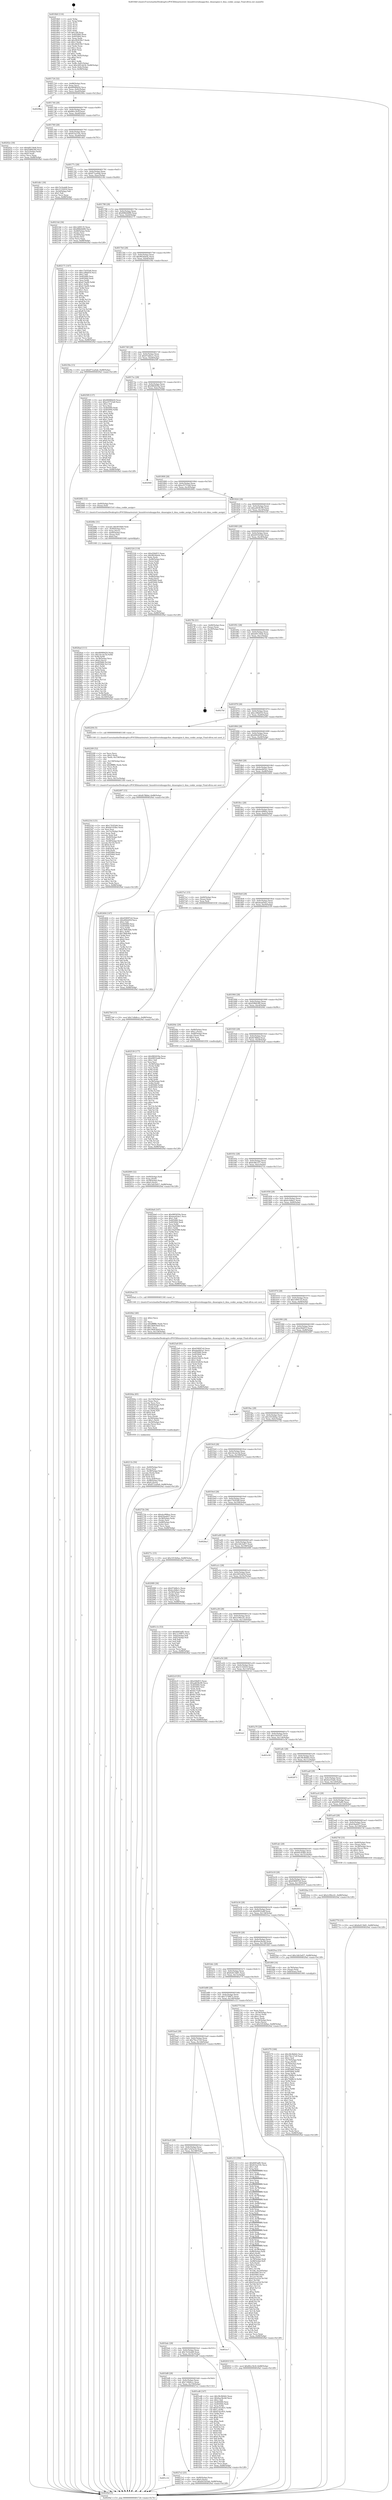 digraph "0x4016b0" {
  label = "0x4016b0 (/mnt/c/Users/mathe/Desktop/tcc/POCII/binaries/extr_linuxdriversdmappc4xx..dmaengine.h_dma_cookie_assign_Final-ollvm.out::main(0))"
  labelloc = "t"
  node[shape=record]

  Entry [label="",width=0.3,height=0.3,shape=circle,fillcolor=black,style=filled]
  "0x401724" [label="{
     0x401724 [32]\l
     | [instrs]\l
     &nbsp;&nbsp;0x401724 \<+6\>: mov -0x88(%rbp),%eax\l
     &nbsp;&nbsp;0x40172a \<+2\>: mov %eax,%ecx\l
     &nbsp;&nbsp;0x40172c \<+6\>: sub $0x80089d20,%ecx\l
     &nbsp;&nbsp;0x401732 \<+6\>: mov %eax,-0x9c(%rbp)\l
     &nbsp;&nbsp;0x401738 \<+6\>: mov %ecx,-0xa0(%rbp)\l
     &nbsp;&nbsp;0x40173e \<+6\>: je 000000000040296a \<main+0x12ba\>\l
  }"]
  "0x40296a" [label="{
     0x40296a\l
  }", style=dashed]
  "0x401744" [label="{
     0x401744 [28]\l
     | [instrs]\l
     &nbsp;&nbsp;0x401744 \<+5\>: jmp 0000000000401749 \<main+0x99\>\l
     &nbsp;&nbsp;0x401749 \<+6\>: mov -0x9c(%rbp),%eax\l
     &nbsp;&nbsp;0x40174f \<+5\>: sub $0x80cc5b3f,%eax\l
     &nbsp;&nbsp;0x401754 \<+6\>: mov %eax,-0xa4(%rbp)\l
     &nbsp;&nbsp;0x40175a \<+6\>: je 000000000040202e \<main+0x97e\>\l
  }"]
  Exit [label="",width=0.3,height=0.3,shape=circle,fillcolor=black,style=filled,peripheries=2]
  "0x40202e" [label="{
     0x40202e [30]\l
     | [instrs]\l
     &nbsp;&nbsp;0x40202e \<+5\>: mov $0xbf0134d4,%eax\l
     &nbsp;&nbsp;0x402033 \<+5\>: mov $0xf2984240,%ecx\l
     &nbsp;&nbsp;0x402038 \<+3\>: mov -0x2c(%rbp),%edx\l
     &nbsp;&nbsp;0x40203b \<+3\>: cmp $0x0,%edx\l
     &nbsp;&nbsp;0x40203e \<+3\>: cmove %ecx,%eax\l
     &nbsp;&nbsp;0x402041 \<+6\>: mov %eax,-0x88(%rbp)\l
     &nbsp;&nbsp;0x402047 \<+5\>: jmp 00000000004029af \<main+0x12ff\>\l
  }"]
  "0x401760" [label="{
     0x401760 [28]\l
     | [instrs]\l
     &nbsp;&nbsp;0x401760 \<+5\>: jmp 0000000000401765 \<main+0xb5\>\l
     &nbsp;&nbsp;0x401765 \<+6\>: mov -0x9c(%rbp),%eax\l
     &nbsp;&nbsp;0x40176b \<+5\>: sub $0x833a210c,%eax\l
     &nbsp;&nbsp;0x401770 \<+6\>: mov %eax,-0xa8(%rbp)\l
     &nbsp;&nbsp;0x401776 \<+6\>: je 0000000000401db1 \<main+0x701\>\l
  }"]
  "0x401c14" [label="{
     0x401c14\l
  }", style=dashed]
  "0x401db1" [label="{
     0x401db1 [30]\l
     | [instrs]\l
     &nbsp;&nbsp;0x401db1 \<+5\>: mov $0x7b1fedd8,%eax\l
     &nbsp;&nbsp;0x401db6 \<+5\>: mov $0x311f2010,%ecx\l
     &nbsp;&nbsp;0x401dbb \<+3\>: mov -0x2d(%rbp),%dl\l
     &nbsp;&nbsp;0x401dbe \<+3\>: test $0x1,%dl\l
     &nbsp;&nbsp;0x401dc1 \<+3\>: cmovne %ecx,%eax\l
     &nbsp;&nbsp;0x401dc4 \<+6\>: mov %eax,-0x88(%rbp)\l
     &nbsp;&nbsp;0x401dca \<+5\>: jmp 00000000004029af \<main+0x12ff\>\l
  }"]
  "0x40177c" [label="{
     0x40177c [28]\l
     | [instrs]\l
     &nbsp;&nbsp;0x40177c \<+5\>: jmp 0000000000401781 \<main+0xd1\>\l
     &nbsp;&nbsp;0x401781 \<+6\>: mov -0x9c(%rbp),%eax\l
     &nbsp;&nbsp;0x401787 \<+5\>: sub $0x871ea0a6,%eax\l
     &nbsp;&nbsp;0x40178c \<+6\>: mov %eax,-0xac(%rbp)\l
     &nbsp;&nbsp;0x401792 \<+6\>: je 000000000040214d \<main+0xa9d\>\l
  }"]
  "0x4027e2" [label="{
     0x4027e2 [25]\l
     | [instrs]\l
     &nbsp;&nbsp;0x4027e2 \<+4\>: mov -0x80(%rbp),%rax\l
     &nbsp;&nbsp;0x4027e6 \<+6\>: movl $0x0,(%rax)\l
     &nbsp;&nbsp;0x4027ec \<+10\>: movl $0xb935d3dd,-0x88(%rbp)\l
     &nbsp;&nbsp;0x4027f6 \<+5\>: jmp 00000000004029af \<main+0x12ff\>\l
  }"]
  "0x40214d" [label="{
     0x40214d [36]\l
     | [instrs]\l
     &nbsp;&nbsp;0x40214d \<+5\>: mov $0x1d09135,%eax\l
     &nbsp;&nbsp;0x402152 \<+5\>: mov $0x896b9d90,%ecx\l
     &nbsp;&nbsp;0x402157 \<+4\>: mov -0x48(%rbp),%rdx\l
     &nbsp;&nbsp;0x40215b \<+2\>: mov (%rdx),%esi\l
     &nbsp;&nbsp;0x40215d \<+4\>: mov -0x50(%rbp),%rdx\l
     &nbsp;&nbsp;0x402161 \<+2\>: cmp (%rdx),%esi\l
     &nbsp;&nbsp;0x402163 \<+3\>: cmovl %ecx,%eax\l
     &nbsp;&nbsp;0x402166 \<+6\>: mov %eax,-0x88(%rbp)\l
     &nbsp;&nbsp;0x40216c \<+5\>: jmp 00000000004029af \<main+0x12ff\>\l
  }"]
  "0x401798" [label="{
     0x401798 [28]\l
     | [instrs]\l
     &nbsp;&nbsp;0x401798 \<+5\>: jmp 000000000040179d \<main+0xed\>\l
     &nbsp;&nbsp;0x40179d \<+6\>: mov -0x9c(%rbp),%eax\l
     &nbsp;&nbsp;0x4017a3 \<+5\>: sub $0x896b9d90,%eax\l
     &nbsp;&nbsp;0x4017a8 \<+6\>: mov %eax,-0xb0(%rbp)\l
     &nbsp;&nbsp;0x4017ae \<+6\>: je 0000000000402171 \<main+0xac1\>\l
  }"]
  "0x4027b0" [label="{
     0x4027b0 [15]\l
     | [instrs]\l
     &nbsp;&nbsp;0x4027b0 \<+10\>: movl $0x7c6b8ccc,-0x88(%rbp)\l
     &nbsp;&nbsp;0x4027ba \<+5\>: jmp 00000000004029af \<main+0x12ff\>\l
  }"]
  "0x402171" [label="{
     0x402171 [147]\l
     | [instrs]\l
     &nbsp;&nbsp;0x402171 \<+5\>: mov $0x17b5f3d4,%eax\l
     &nbsp;&nbsp;0x402176 \<+5\>: mov $0xc29bbf16,%ecx\l
     &nbsp;&nbsp;0x40217b \<+2\>: mov $0x1,%dl\l
     &nbsp;&nbsp;0x40217d \<+7\>: mov 0x405060,%esi\l
     &nbsp;&nbsp;0x402184 \<+7\>: mov 0x405064,%edi\l
     &nbsp;&nbsp;0x40218b \<+3\>: mov %esi,%r8d\l
     &nbsp;&nbsp;0x40218e \<+7\>: add $0xfc7da90,%r8d\l
     &nbsp;&nbsp;0x402195 \<+4\>: sub $0x1,%r8d\l
     &nbsp;&nbsp;0x402199 \<+7\>: sub $0xfc7da90,%r8d\l
     &nbsp;&nbsp;0x4021a0 \<+4\>: imul %r8d,%esi\l
     &nbsp;&nbsp;0x4021a4 \<+3\>: and $0x1,%esi\l
     &nbsp;&nbsp;0x4021a7 \<+3\>: cmp $0x0,%esi\l
     &nbsp;&nbsp;0x4021aa \<+4\>: sete %r9b\l
     &nbsp;&nbsp;0x4021ae \<+3\>: cmp $0xa,%edi\l
     &nbsp;&nbsp;0x4021b1 \<+4\>: setl %r10b\l
     &nbsp;&nbsp;0x4021b5 \<+3\>: mov %r9b,%r11b\l
     &nbsp;&nbsp;0x4021b8 \<+4\>: xor $0xff,%r11b\l
     &nbsp;&nbsp;0x4021bc \<+3\>: mov %r10b,%bl\l
     &nbsp;&nbsp;0x4021bf \<+3\>: xor $0xff,%bl\l
     &nbsp;&nbsp;0x4021c2 \<+3\>: xor $0x1,%dl\l
     &nbsp;&nbsp;0x4021c5 \<+3\>: mov %r11b,%r14b\l
     &nbsp;&nbsp;0x4021c8 \<+4\>: and $0xff,%r14b\l
     &nbsp;&nbsp;0x4021cc \<+3\>: and %dl,%r9b\l
     &nbsp;&nbsp;0x4021cf \<+3\>: mov %bl,%r15b\l
     &nbsp;&nbsp;0x4021d2 \<+4\>: and $0xff,%r15b\l
     &nbsp;&nbsp;0x4021d6 \<+3\>: and %dl,%r10b\l
     &nbsp;&nbsp;0x4021d9 \<+3\>: or %r9b,%r14b\l
     &nbsp;&nbsp;0x4021dc \<+3\>: or %r10b,%r15b\l
     &nbsp;&nbsp;0x4021df \<+3\>: xor %r15b,%r14b\l
     &nbsp;&nbsp;0x4021e2 \<+3\>: or %bl,%r11b\l
     &nbsp;&nbsp;0x4021e5 \<+4\>: xor $0xff,%r11b\l
     &nbsp;&nbsp;0x4021e9 \<+3\>: or $0x1,%dl\l
     &nbsp;&nbsp;0x4021ec \<+3\>: and %dl,%r11b\l
     &nbsp;&nbsp;0x4021ef \<+3\>: or %r11b,%r14b\l
     &nbsp;&nbsp;0x4021f2 \<+4\>: test $0x1,%r14b\l
     &nbsp;&nbsp;0x4021f6 \<+3\>: cmovne %ecx,%eax\l
     &nbsp;&nbsp;0x4021f9 \<+6\>: mov %eax,-0x88(%rbp)\l
     &nbsp;&nbsp;0x4021ff \<+5\>: jmp 00000000004029af \<main+0x12ff\>\l
  }"]
  "0x4017b4" [label="{
     0x4017b4 [28]\l
     | [instrs]\l
     &nbsp;&nbsp;0x4017b4 \<+5\>: jmp 00000000004017b9 \<main+0x109\>\l
     &nbsp;&nbsp;0x4017b9 \<+6\>: mov -0x9c(%rbp),%eax\l
     &nbsp;&nbsp;0x4017bf \<+5\>: sub $0x9624de4c,%eax\l
     &nbsp;&nbsp;0x4017c4 \<+6\>: mov %eax,-0xb4(%rbp)\l
     &nbsp;&nbsp;0x4017ca \<+6\>: je 000000000040239a \<main+0xcea\>\l
  }"]
  "0x402770" [label="{
     0x402770 [15]\l
     | [instrs]\l
     &nbsp;&nbsp;0x402770 \<+10\>: movl $0x6e613b81,-0x88(%rbp)\l
     &nbsp;&nbsp;0x40277a \<+5\>: jmp 00000000004029af \<main+0x12ff\>\l
  }"]
  "0x40239a" [label="{
     0x40239a [15]\l
     | [instrs]\l
     &nbsp;&nbsp;0x40239a \<+10\>: movl $0x871ea0a6,-0x88(%rbp)\l
     &nbsp;&nbsp;0x4023a4 \<+5\>: jmp 00000000004029af \<main+0x12ff\>\l
  }"]
  "0x4017d0" [label="{
     0x4017d0 [28]\l
     | [instrs]\l
     &nbsp;&nbsp;0x4017d0 \<+5\>: jmp 00000000004017d5 \<main+0x125\>\l
     &nbsp;&nbsp;0x4017d5 \<+6\>: mov -0x9c(%rbp),%eax\l
     &nbsp;&nbsp;0x4017db \<+5\>: sub $0x97ddfa1c,%eax\l
     &nbsp;&nbsp;0x4017e0 \<+6\>: mov %eax,-0xb8(%rbp)\l
     &nbsp;&nbsp;0x4017e6 \<+6\>: je 00000000004025f9 \<main+0xf49\>\l
  }"]
  "0x4026ad" [label="{
     0x4026ad [111]\l
     | [instrs]\l
     &nbsp;&nbsp;0x4026ad \<+5\>: mov $0x80089d20,%edx\l
     &nbsp;&nbsp;0x4026b2 \<+6\>: mov $0x16ccbc5d,%r8d\l
     &nbsp;&nbsp;0x4026b8 \<+3\>: xor %r9d,%r9d\l
     &nbsp;&nbsp;0x4026bb \<+4\>: mov -0x38(%rbp),%rcx\l
     &nbsp;&nbsp;0x4026bf \<+6\>: movl $0x0,(%rcx)\l
     &nbsp;&nbsp;0x4026c5 \<+8\>: mov 0x405060,%r10d\l
     &nbsp;&nbsp;0x4026cd \<+8\>: mov 0x405064,%r11d\l
     &nbsp;&nbsp;0x4026d5 \<+4\>: sub $0x1,%r9d\l
     &nbsp;&nbsp;0x4026d9 \<+3\>: mov %r10d,%ebx\l
     &nbsp;&nbsp;0x4026dc \<+3\>: add %r9d,%ebx\l
     &nbsp;&nbsp;0x4026df \<+4\>: imul %ebx,%r10d\l
     &nbsp;&nbsp;0x4026e3 \<+4\>: and $0x1,%r10d\l
     &nbsp;&nbsp;0x4026e7 \<+4\>: cmp $0x0,%r10d\l
     &nbsp;&nbsp;0x4026eb \<+4\>: sete %r14b\l
     &nbsp;&nbsp;0x4026ef \<+4\>: cmp $0xa,%r11d\l
     &nbsp;&nbsp;0x4026f3 \<+4\>: setl %r15b\l
     &nbsp;&nbsp;0x4026f7 \<+3\>: mov %r14b,%r12b\l
     &nbsp;&nbsp;0x4026fa \<+3\>: and %r15b,%r12b\l
     &nbsp;&nbsp;0x4026fd \<+3\>: xor %r15b,%r14b\l
     &nbsp;&nbsp;0x402700 \<+3\>: or %r14b,%r12b\l
     &nbsp;&nbsp;0x402703 \<+4\>: test $0x1,%r12b\l
     &nbsp;&nbsp;0x402707 \<+4\>: cmovne %r8d,%edx\l
     &nbsp;&nbsp;0x40270b \<+6\>: mov %edx,-0x88(%rbp)\l
     &nbsp;&nbsp;0x402711 \<+6\>: mov %eax,-0x160(%rbp)\l
     &nbsp;&nbsp;0x402717 \<+5\>: jmp 00000000004029af \<main+0x12ff\>\l
  }"]
  "0x4025f9" [label="{
     0x4025f9 [137]\l
     | [instrs]\l
     &nbsp;&nbsp;0x4025f9 \<+5\>: mov $0x80089d20,%eax\l
     &nbsp;&nbsp;0x4025fe \<+5\>: mov $0xa35753a8,%ecx\l
     &nbsp;&nbsp;0x402603 \<+2\>: mov $0x1,%dl\l
     &nbsp;&nbsp;0x402605 \<+2\>: xor %esi,%esi\l
     &nbsp;&nbsp;0x402607 \<+7\>: mov 0x405060,%edi\l
     &nbsp;&nbsp;0x40260e \<+8\>: mov 0x405064,%r8d\l
     &nbsp;&nbsp;0x402616 \<+3\>: sub $0x1,%esi\l
     &nbsp;&nbsp;0x402619 \<+3\>: mov %edi,%r9d\l
     &nbsp;&nbsp;0x40261c \<+3\>: add %esi,%r9d\l
     &nbsp;&nbsp;0x40261f \<+4\>: imul %r9d,%edi\l
     &nbsp;&nbsp;0x402623 \<+3\>: and $0x1,%edi\l
     &nbsp;&nbsp;0x402626 \<+3\>: cmp $0x0,%edi\l
     &nbsp;&nbsp;0x402629 \<+4\>: sete %r10b\l
     &nbsp;&nbsp;0x40262d \<+4\>: cmp $0xa,%r8d\l
     &nbsp;&nbsp;0x402631 \<+4\>: setl %r11b\l
     &nbsp;&nbsp;0x402635 \<+3\>: mov %r10b,%bl\l
     &nbsp;&nbsp;0x402638 \<+3\>: xor $0xff,%bl\l
     &nbsp;&nbsp;0x40263b \<+3\>: mov %r11b,%r14b\l
     &nbsp;&nbsp;0x40263e \<+4\>: xor $0xff,%r14b\l
     &nbsp;&nbsp;0x402642 \<+3\>: xor $0x0,%dl\l
     &nbsp;&nbsp;0x402645 \<+3\>: mov %bl,%r15b\l
     &nbsp;&nbsp;0x402648 \<+4\>: and $0x0,%r15b\l
     &nbsp;&nbsp;0x40264c \<+3\>: and %dl,%r10b\l
     &nbsp;&nbsp;0x40264f \<+3\>: mov %r14b,%r12b\l
     &nbsp;&nbsp;0x402652 \<+4\>: and $0x0,%r12b\l
     &nbsp;&nbsp;0x402656 \<+3\>: and %dl,%r11b\l
     &nbsp;&nbsp;0x402659 \<+3\>: or %r10b,%r15b\l
     &nbsp;&nbsp;0x40265c \<+3\>: or %r11b,%r12b\l
     &nbsp;&nbsp;0x40265f \<+3\>: xor %r12b,%r15b\l
     &nbsp;&nbsp;0x402662 \<+3\>: or %r14b,%bl\l
     &nbsp;&nbsp;0x402665 \<+3\>: xor $0xff,%bl\l
     &nbsp;&nbsp;0x402668 \<+3\>: or $0x0,%dl\l
     &nbsp;&nbsp;0x40266b \<+2\>: and %dl,%bl\l
     &nbsp;&nbsp;0x40266d \<+3\>: or %bl,%r15b\l
     &nbsp;&nbsp;0x402670 \<+4\>: test $0x1,%r15b\l
     &nbsp;&nbsp;0x402674 \<+3\>: cmovne %ecx,%eax\l
     &nbsp;&nbsp;0x402677 \<+6\>: mov %eax,-0x88(%rbp)\l
     &nbsp;&nbsp;0x40267d \<+5\>: jmp 00000000004029af \<main+0x12ff\>\l
  }"]
  "0x4017ec" [label="{
     0x4017ec [28]\l
     | [instrs]\l
     &nbsp;&nbsp;0x4017ec \<+5\>: jmp 00000000004017f1 \<main+0x141\>\l
     &nbsp;&nbsp;0x4017f1 \<+6\>: mov -0x9c(%rbp),%eax\l
     &nbsp;&nbsp;0x4017f7 \<+5\>: sub $0x98f2659a,%eax\l
     &nbsp;&nbsp;0x4017fc \<+6\>: mov %eax,-0xbc(%rbp)\l
     &nbsp;&nbsp;0x401802 \<+6\>: je 0000000000402940 \<main+0x1290\>\l
  }"]
  "0x40268e" [label="{
     0x40268e [31]\l
     | [instrs]\l
     &nbsp;&nbsp;0x40268e \<+10\>: movabs $0x4030b6,%rdi\l
     &nbsp;&nbsp;0x402698 \<+4\>: mov -0x40(%rbp),%rcx\l
     &nbsp;&nbsp;0x40269c \<+3\>: mov %rax,(%rcx)\l
     &nbsp;&nbsp;0x40269f \<+4\>: mov -0x40(%rbp),%rax\l
     &nbsp;&nbsp;0x4026a3 \<+3\>: mov (%rax),%rsi\l
     &nbsp;&nbsp;0x4026a6 \<+2\>: mov $0x0,%al\l
     &nbsp;&nbsp;0x4026a8 \<+5\>: call 0000000000401040 \<printf@plt\>\l
     | [calls]\l
     &nbsp;&nbsp;0x401040 \{1\} (unknown)\l
  }"]
  "0x402940" [label="{
     0x402940\l
  }", style=dashed]
  "0x401808" [label="{
     0x401808 [28]\l
     | [instrs]\l
     &nbsp;&nbsp;0x401808 \<+5\>: jmp 000000000040180d \<main+0x15d\>\l
     &nbsp;&nbsp;0x40180d \<+6\>: mov -0x9c(%rbp),%eax\l
     &nbsp;&nbsp;0x401813 \<+5\>: sub $0xa35753a8,%eax\l
     &nbsp;&nbsp;0x401818 \<+6\>: mov %eax,-0xc0(%rbp)\l
     &nbsp;&nbsp;0x40181e \<+6\>: je 0000000000402682 \<main+0xfd2\>\l
  }"]
  "0x40223d" [label="{
     0x40223d [125]\l
     | [instrs]\l
     &nbsp;&nbsp;0x40223d \<+5\>: mov $0x17b5f3d4,%ecx\l
     &nbsp;&nbsp;0x402242 \<+5\>: mov $0x64145fbe,%edx\l
     &nbsp;&nbsp;0x402247 \<+2\>: xor %esi,%esi\l
     &nbsp;&nbsp;0x402249 \<+6\>: mov -0x15c(%rbp),%edi\l
     &nbsp;&nbsp;0x40224f \<+3\>: imul %eax,%edi\l
     &nbsp;&nbsp;0x402252 \<+3\>: movslq %edi,%r8\l
     &nbsp;&nbsp;0x402255 \<+4\>: mov -0x60(%rbp),%r9\l
     &nbsp;&nbsp;0x402259 \<+3\>: mov (%r9),%r9\l
     &nbsp;&nbsp;0x40225c \<+4\>: mov -0x58(%rbp),%r10\l
     &nbsp;&nbsp;0x402260 \<+3\>: movslq (%r10),%r10\l
     &nbsp;&nbsp;0x402263 \<+4\>: shl $0x4,%r10\l
     &nbsp;&nbsp;0x402267 \<+3\>: add %r10,%r9\l
     &nbsp;&nbsp;0x40226a \<+4\>: mov 0x8(%r9),%r9\l
     &nbsp;&nbsp;0x40226e \<+3\>: mov %r8,(%r9)\l
     &nbsp;&nbsp;0x402271 \<+7\>: mov 0x405060,%eax\l
     &nbsp;&nbsp;0x402278 \<+7\>: mov 0x405064,%edi\l
     &nbsp;&nbsp;0x40227f \<+3\>: sub $0x1,%esi\l
     &nbsp;&nbsp;0x402282 \<+3\>: mov %eax,%r11d\l
     &nbsp;&nbsp;0x402285 \<+3\>: add %esi,%r11d\l
     &nbsp;&nbsp;0x402288 \<+4\>: imul %r11d,%eax\l
     &nbsp;&nbsp;0x40228c \<+3\>: and $0x1,%eax\l
     &nbsp;&nbsp;0x40228f \<+3\>: cmp $0x0,%eax\l
     &nbsp;&nbsp;0x402292 \<+3\>: sete %bl\l
     &nbsp;&nbsp;0x402295 \<+3\>: cmp $0xa,%edi\l
     &nbsp;&nbsp;0x402298 \<+4\>: setl %r14b\l
     &nbsp;&nbsp;0x40229c \<+3\>: mov %bl,%r15b\l
     &nbsp;&nbsp;0x40229f \<+3\>: and %r14b,%r15b\l
     &nbsp;&nbsp;0x4022a2 \<+3\>: xor %r14b,%bl\l
     &nbsp;&nbsp;0x4022a5 \<+3\>: or %bl,%r15b\l
     &nbsp;&nbsp;0x4022a8 \<+4\>: test $0x1,%r15b\l
     &nbsp;&nbsp;0x4022ac \<+3\>: cmovne %edx,%ecx\l
     &nbsp;&nbsp;0x4022af \<+6\>: mov %ecx,-0x88(%rbp)\l
     &nbsp;&nbsp;0x4022b5 \<+5\>: jmp 00000000004029af \<main+0x12ff\>\l
  }"]
  "0x402682" [label="{
     0x402682 [12]\l
     | [instrs]\l
     &nbsp;&nbsp;0x402682 \<+4\>: mov -0x60(%rbp),%rax\l
     &nbsp;&nbsp;0x402686 \<+3\>: mov (%rax),%rdi\l
     &nbsp;&nbsp;0x402689 \<+5\>: call 00000000004015c0 \<dma_cookie_assign\>\l
     | [calls]\l
     &nbsp;&nbsp;0x4015c0 \{1\} (/mnt/c/Users/mathe/Desktop/tcc/POCII/binaries/extr_linuxdriversdmappc4xx..dmaengine.h_dma_cookie_assign_Final-ollvm.out::dma_cookie_assign)\l
  }"]
  "0x401824" [label="{
     0x401824 [28]\l
     | [instrs]\l
     &nbsp;&nbsp;0x401824 \<+5\>: jmp 0000000000401829 \<main+0x179\>\l
     &nbsp;&nbsp;0x401829 \<+6\>: mov -0x9c(%rbp),%eax\l
     &nbsp;&nbsp;0x40182f \<+5\>: sub $0xad636c90,%eax\l
     &nbsp;&nbsp;0x401834 \<+6\>: mov %eax,-0xc4(%rbp)\l
     &nbsp;&nbsp;0x40183a \<+6\>: je 0000000000402324 \<main+0xc74\>\l
  }"]
  "0x402209" [label="{
     0x402209 [52]\l
     | [instrs]\l
     &nbsp;&nbsp;0x402209 \<+2\>: xor %ecx,%ecx\l
     &nbsp;&nbsp;0x40220b \<+5\>: mov $0x2,%edx\l
     &nbsp;&nbsp;0x402210 \<+6\>: mov %edx,-0x158(%rbp)\l
     &nbsp;&nbsp;0x402216 \<+1\>: cltd\l
     &nbsp;&nbsp;0x402217 \<+6\>: mov -0x158(%rbp),%esi\l
     &nbsp;&nbsp;0x40221d \<+2\>: idiv %esi\l
     &nbsp;&nbsp;0x40221f \<+6\>: imul $0xfffffffe,%edx,%edx\l
     &nbsp;&nbsp;0x402225 \<+2\>: mov %ecx,%edi\l
     &nbsp;&nbsp;0x402227 \<+2\>: sub %edx,%edi\l
     &nbsp;&nbsp;0x402229 \<+2\>: mov %ecx,%edx\l
     &nbsp;&nbsp;0x40222b \<+3\>: sub $0x1,%edx\l
     &nbsp;&nbsp;0x40222e \<+2\>: add %edx,%edi\l
     &nbsp;&nbsp;0x402230 \<+2\>: sub %edi,%ecx\l
     &nbsp;&nbsp;0x402232 \<+6\>: mov %ecx,-0x15c(%rbp)\l
     &nbsp;&nbsp;0x402238 \<+5\>: call 0000000000401160 \<next_i\>\l
     | [calls]\l
     &nbsp;&nbsp;0x401160 \{1\} (/mnt/c/Users/mathe/Desktop/tcc/POCII/binaries/extr_linuxdriversdmappc4xx..dmaengine.h_dma_cookie_assign_Final-ollvm.out::next_i)\l
  }"]
  "0x402324" [label="{
     0x402324 [118]\l
     | [instrs]\l
     &nbsp;&nbsp;0x402324 \<+5\>: mov $0xd36df15,%eax\l
     &nbsp;&nbsp;0x402329 \<+5\>: mov $0x9624de4c,%ecx\l
     &nbsp;&nbsp;0x40232e \<+2\>: xor %edx,%edx\l
     &nbsp;&nbsp;0x402330 \<+4\>: mov -0x48(%rbp),%rsi\l
     &nbsp;&nbsp;0x402334 \<+2\>: mov (%rsi),%edi\l
     &nbsp;&nbsp;0x402336 \<+3\>: mov %edx,%r8d\l
     &nbsp;&nbsp;0x402339 \<+3\>: sub %edi,%r8d\l
     &nbsp;&nbsp;0x40233c \<+2\>: mov %edx,%edi\l
     &nbsp;&nbsp;0x40233e \<+3\>: sub $0x1,%edi\l
     &nbsp;&nbsp;0x402341 \<+3\>: add %edi,%r8d\l
     &nbsp;&nbsp;0x402344 \<+2\>: mov %edx,%edi\l
     &nbsp;&nbsp;0x402346 \<+3\>: sub %r8d,%edi\l
     &nbsp;&nbsp;0x402349 \<+4\>: mov -0x48(%rbp),%rsi\l
     &nbsp;&nbsp;0x40234d \<+2\>: mov %edi,(%rsi)\l
     &nbsp;&nbsp;0x40234f \<+7\>: mov 0x405060,%edi\l
     &nbsp;&nbsp;0x402356 \<+8\>: mov 0x405064,%r8d\l
     &nbsp;&nbsp;0x40235e \<+3\>: sub $0x1,%edx\l
     &nbsp;&nbsp;0x402361 \<+3\>: mov %edi,%r9d\l
     &nbsp;&nbsp;0x402364 \<+3\>: add %edx,%r9d\l
     &nbsp;&nbsp;0x402367 \<+4\>: imul %r9d,%edi\l
     &nbsp;&nbsp;0x40236b \<+3\>: and $0x1,%edi\l
     &nbsp;&nbsp;0x40236e \<+3\>: cmp $0x0,%edi\l
     &nbsp;&nbsp;0x402371 \<+4\>: sete %r10b\l
     &nbsp;&nbsp;0x402375 \<+4\>: cmp $0xa,%r8d\l
     &nbsp;&nbsp;0x402379 \<+4\>: setl %r11b\l
     &nbsp;&nbsp;0x40237d \<+3\>: mov %r10b,%bl\l
     &nbsp;&nbsp;0x402380 \<+3\>: and %r11b,%bl\l
     &nbsp;&nbsp;0x402383 \<+3\>: xor %r11b,%r10b\l
     &nbsp;&nbsp;0x402386 \<+3\>: or %r10b,%bl\l
     &nbsp;&nbsp;0x402389 \<+3\>: test $0x1,%bl\l
     &nbsp;&nbsp;0x40238c \<+3\>: cmovne %ecx,%eax\l
     &nbsp;&nbsp;0x40238f \<+6\>: mov %eax,-0x88(%rbp)\l
     &nbsp;&nbsp;0x402395 \<+5\>: jmp 00000000004029af \<main+0x12ff\>\l
  }"]
  "0x401840" [label="{
     0x401840 [28]\l
     | [instrs]\l
     &nbsp;&nbsp;0x401840 \<+5\>: jmp 0000000000401845 \<main+0x195\>\l
     &nbsp;&nbsp;0x401845 \<+6\>: mov -0x9c(%rbp),%eax\l
     &nbsp;&nbsp;0x40184b \<+5\>: sub $0xb935d3dd,%eax\l
     &nbsp;&nbsp;0x401850 \<+6\>: mov %eax,-0xc8(%rbp)\l
     &nbsp;&nbsp;0x401856 \<+6\>: je 00000000004027fb \<main+0x114b\>\l
  }"]
  "0x40211b" [label="{
     0x40211b [50]\l
     | [instrs]\l
     &nbsp;&nbsp;0x40211b \<+4\>: mov -0x60(%rbp),%rsi\l
     &nbsp;&nbsp;0x40211f \<+3\>: mov (%rsi),%rsi\l
     &nbsp;&nbsp;0x402122 \<+4\>: mov -0x58(%rbp),%rdi\l
     &nbsp;&nbsp;0x402126 \<+3\>: movslq (%rdi),%rdi\l
     &nbsp;&nbsp;0x402129 \<+4\>: shl $0x4,%rdi\l
     &nbsp;&nbsp;0x40212d \<+3\>: add %rdi,%rsi\l
     &nbsp;&nbsp;0x402130 \<+4\>: mov %rax,0x8(%rsi)\l
     &nbsp;&nbsp;0x402134 \<+4\>: mov -0x48(%rbp),%rax\l
     &nbsp;&nbsp;0x402138 \<+6\>: movl $0x0,(%rax)\l
     &nbsp;&nbsp;0x40213e \<+10\>: movl $0x871ea0a6,-0x88(%rbp)\l
     &nbsp;&nbsp;0x402148 \<+5\>: jmp 00000000004029af \<main+0x12ff\>\l
  }"]
  "0x4027fb" [label="{
     0x4027fb [21]\l
     | [instrs]\l
     &nbsp;&nbsp;0x4027fb \<+4\>: mov -0x80(%rbp),%rax\l
     &nbsp;&nbsp;0x4027ff \<+2\>: mov (%rax),%eax\l
     &nbsp;&nbsp;0x402801 \<+4\>: lea -0x28(%rbp),%rsp\l
     &nbsp;&nbsp;0x402805 \<+1\>: pop %rbx\l
     &nbsp;&nbsp;0x402806 \<+2\>: pop %r12\l
     &nbsp;&nbsp;0x402808 \<+2\>: pop %r13\l
     &nbsp;&nbsp;0x40280a \<+2\>: pop %r14\l
     &nbsp;&nbsp;0x40280c \<+2\>: pop %r15\l
     &nbsp;&nbsp;0x40280e \<+1\>: pop %rbp\l
     &nbsp;&nbsp;0x40280f \<+1\>: ret\l
  }"]
  "0x40185c" [label="{
     0x40185c [28]\l
     | [instrs]\l
     &nbsp;&nbsp;0x40185c \<+5\>: jmp 0000000000401861 \<main+0x1b1\>\l
     &nbsp;&nbsp;0x401861 \<+6\>: mov -0x9c(%rbp),%eax\l
     &nbsp;&nbsp;0x401867 \<+5\>: sub $0xbf0134d4,%eax\l
     &nbsp;&nbsp;0x40186c \<+6\>: mov %eax,-0xcc(%rbp)\l
     &nbsp;&nbsp;0x401872 \<+6\>: je 00000000004027bf \<main+0x110f\>\l
  }"]
  "0x4020da" [label="{
     0x4020da [65]\l
     | [instrs]\l
     &nbsp;&nbsp;0x4020da \<+6\>: mov -0x154(%rbp),%ecx\l
     &nbsp;&nbsp;0x4020e0 \<+3\>: imul %eax,%ecx\l
     &nbsp;&nbsp;0x4020e3 \<+3\>: movslq %ecx,%rsi\l
     &nbsp;&nbsp;0x4020e6 \<+4\>: mov -0x60(%rbp),%rdi\l
     &nbsp;&nbsp;0x4020ea \<+3\>: mov (%rdi),%rdi\l
     &nbsp;&nbsp;0x4020ed \<+4\>: mov -0x58(%rbp),%r8\l
     &nbsp;&nbsp;0x4020f1 \<+3\>: movslq (%r8),%r8\l
     &nbsp;&nbsp;0x4020f4 \<+4\>: shl $0x4,%r8\l
     &nbsp;&nbsp;0x4020f8 \<+3\>: add %r8,%rdi\l
     &nbsp;&nbsp;0x4020fb \<+3\>: mov %rsi,(%rdi)\l
     &nbsp;&nbsp;0x4020fe \<+4\>: mov -0x50(%rbp),%rsi\l
     &nbsp;&nbsp;0x402102 \<+6\>: movl $0x1,(%rsi)\l
     &nbsp;&nbsp;0x402108 \<+4\>: mov -0x50(%rbp),%rsi\l
     &nbsp;&nbsp;0x40210c \<+3\>: movslq (%rsi),%rsi\l
     &nbsp;&nbsp;0x40210f \<+4\>: shl $0x3,%rsi\l
     &nbsp;&nbsp;0x402113 \<+3\>: mov %rsi,%rdi\l
     &nbsp;&nbsp;0x402116 \<+5\>: call 0000000000401050 \<malloc@plt\>\l
     | [calls]\l
     &nbsp;&nbsp;0x401050 \{1\} (unknown)\l
  }"]
  "0x4027bf" [label="{
     0x4027bf\l
  }", style=dashed]
  "0x401878" [label="{
     0x401878 [28]\l
     | [instrs]\l
     &nbsp;&nbsp;0x401878 \<+5\>: jmp 000000000040187d \<main+0x1cd\>\l
     &nbsp;&nbsp;0x40187d \<+6\>: mov -0x9c(%rbp),%eax\l
     &nbsp;&nbsp;0x401883 \<+5\>: sub $0xc29bbf16,%eax\l
     &nbsp;&nbsp;0x401888 \<+6\>: mov %eax,-0xd0(%rbp)\l
     &nbsp;&nbsp;0x40188e \<+6\>: je 0000000000402204 \<main+0xb54\>\l
  }"]
  "0x4020b2" [label="{
     0x4020b2 [40]\l
     | [instrs]\l
     &nbsp;&nbsp;0x4020b2 \<+5\>: mov $0x2,%ecx\l
     &nbsp;&nbsp;0x4020b7 \<+1\>: cltd\l
     &nbsp;&nbsp;0x4020b8 \<+2\>: idiv %ecx\l
     &nbsp;&nbsp;0x4020ba \<+6\>: imul $0xfffffffe,%edx,%ecx\l
     &nbsp;&nbsp;0x4020c0 \<+6\>: add $0x340434e8,%ecx\l
     &nbsp;&nbsp;0x4020c6 \<+3\>: add $0x1,%ecx\l
     &nbsp;&nbsp;0x4020c9 \<+6\>: sub $0x340434e8,%ecx\l
     &nbsp;&nbsp;0x4020cf \<+6\>: mov %ecx,-0x154(%rbp)\l
     &nbsp;&nbsp;0x4020d5 \<+5\>: call 0000000000401160 \<next_i\>\l
     | [calls]\l
     &nbsp;&nbsp;0x401160 \{1\} (/mnt/c/Users/mathe/Desktop/tcc/POCII/binaries/extr_linuxdriversdmappc4xx..dmaengine.h_dma_cookie_assign_Final-ollvm.out::next_i)\l
  }"]
  "0x402204" [label="{
     0x402204 [5]\l
     | [instrs]\l
     &nbsp;&nbsp;0x402204 \<+5\>: call 0000000000401160 \<next_i\>\l
     | [calls]\l
     &nbsp;&nbsp;0x401160 \{1\} (/mnt/c/Users/mathe/Desktop/tcc/POCII/binaries/extr_linuxdriversdmappc4xx..dmaengine.h_dma_cookie_assign_Final-ollvm.out::next_i)\l
  }"]
  "0x401894" [label="{
     0x401894 [28]\l
     | [instrs]\l
     &nbsp;&nbsp;0x401894 \<+5\>: jmp 0000000000401899 \<main+0x1e9\>\l
     &nbsp;&nbsp;0x401899 \<+6\>: mov -0x9c(%rbp),%eax\l
     &nbsp;&nbsp;0x40189f \<+5\>: sub $0xd0feb95f,%eax\l
     &nbsp;&nbsp;0x4018a4 \<+6\>: mov %eax,-0xd4(%rbp)\l
     &nbsp;&nbsp;0x4018aa \<+6\>: je 0000000000402497 \<main+0xde7\>\l
  }"]
  "0x402069" [label="{
     0x402069 [32]\l
     | [instrs]\l
     &nbsp;&nbsp;0x402069 \<+4\>: mov -0x60(%rbp),%rdi\l
     &nbsp;&nbsp;0x40206d \<+3\>: mov %rax,(%rdi)\l
     &nbsp;&nbsp;0x402070 \<+4\>: mov -0x58(%rbp),%rax\l
     &nbsp;&nbsp;0x402074 \<+6\>: movl $0x0,(%rax)\l
     &nbsp;&nbsp;0x40207a \<+10\>: movl $0x1db1bd57,-0x88(%rbp)\l
     &nbsp;&nbsp;0x402084 \<+5\>: jmp 00000000004029af \<main+0x12ff\>\l
  }"]
  "0x402497" [label="{
     0x402497 [15]\l
     | [instrs]\l
     &nbsp;&nbsp;0x402497 \<+10\>: movl $0xfb7ffdbd,-0x88(%rbp)\l
     &nbsp;&nbsp;0x4024a1 \<+5\>: jmp 00000000004029af \<main+0x12ff\>\l
  }"]
  "0x4018b0" [label="{
     0x4018b0 [28]\l
     | [instrs]\l
     &nbsp;&nbsp;0x4018b0 \<+5\>: jmp 00000000004018b5 \<main+0x205\>\l
     &nbsp;&nbsp;0x4018b5 \<+6\>: mov -0x9c(%rbp),%eax\l
     &nbsp;&nbsp;0x4018bb \<+5\>: sub $0xdae845a1,%eax\l
     &nbsp;&nbsp;0x4018c0 \<+6\>: mov %eax,-0xd8(%rbp)\l
     &nbsp;&nbsp;0x4018c6 \<+6\>: je 0000000000402404 \<main+0xd54\>\l
  }"]
  "0x401f79" [label="{
     0x401f79 [166]\l
     | [instrs]\l
     &nbsp;&nbsp;0x401f79 \<+5\>: mov $0x38c9b9d2,%ecx\l
     &nbsp;&nbsp;0x401f7e \<+5\>: mov $0x79ec27e0,%edx\l
     &nbsp;&nbsp;0x401f83 \<+3\>: mov $0x1,%sil\l
     &nbsp;&nbsp;0x401f86 \<+4\>: mov -0x70(%rbp),%rdi\l
     &nbsp;&nbsp;0x401f8a \<+2\>: mov %eax,(%rdi)\l
     &nbsp;&nbsp;0x401f8c \<+4\>: mov -0x70(%rbp),%rdi\l
     &nbsp;&nbsp;0x401f90 \<+2\>: mov (%rdi),%eax\l
     &nbsp;&nbsp;0x401f92 \<+3\>: mov %eax,-0x2c(%rbp)\l
     &nbsp;&nbsp;0x401f95 \<+7\>: mov 0x405060,%eax\l
     &nbsp;&nbsp;0x401f9c \<+8\>: mov 0x405064,%r8d\l
     &nbsp;&nbsp;0x401fa4 \<+3\>: mov %eax,%r9d\l
     &nbsp;&nbsp;0x401fa7 \<+7\>: add $0x794ffb14,%r9d\l
     &nbsp;&nbsp;0x401fae \<+4\>: sub $0x1,%r9d\l
     &nbsp;&nbsp;0x401fb2 \<+7\>: sub $0x794ffb14,%r9d\l
     &nbsp;&nbsp;0x401fb9 \<+4\>: imul %r9d,%eax\l
     &nbsp;&nbsp;0x401fbd \<+3\>: and $0x1,%eax\l
     &nbsp;&nbsp;0x401fc0 \<+3\>: cmp $0x0,%eax\l
     &nbsp;&nbsp;0x401fc3 \<+4\>: sete %r10b\l
     &nbsp;&nbsp;0x401fc7 \<+4\>: cmp $0xa,%r8d\l
     &nbsp;&nbsp;0x401fcb \<+4\>: setl %r11b\l
     &nbsp;&nbsp;0x401fcf \<+3\>: mov %r10b,%bl\l
     &nbsp;&nbsp;0x401fd2 \<+3\>: xor $0xff,%bl\l
     &nbsp;&nbsp;0x401fd5 \<+3\>: mov %r11b,%r14b\l
     &nbsp;&nbsp;0x401fd8 \<+4\>: xor $0xff,%r14b\l
     &nbsp;&nbsp;0x401fdc \<+4\>: xor $0x1,%sil\l
     &nbsp;&nbsp;0x401fe0 \<+3\>: mov %bl,%r15b\l
     &nbsp;&nbsp;0x401fe3 \<+4\>: and $0xff,%r15b\l
     &nbsp;&nbsp;0x401fe7 \<+3\>: and %sil,%r10b\l
     &nbsp;&nbsp;0x401fea \<+3\>: mov %r14b,%r12b\l
     &nbsp;&nbsp;0x401fed \<+4\>: and $0xff,%r12b\l
     &nbsp;&nbsp;0x401ff1 \<+3\>: and %sil,%r11b\l
     &nbsp;&nbsp;0x401ff4 \<+3\>: or %r10b,%r15b\l
     &nbsp;&nbsp;0x401ff7 \<+3\>: or %r11b,%r12b\l
     &nbsp;&nbsp;0x401ffa \<+3\>: xor %r12b,%r15b\l
     &nbsp;&nbsp;0x401ffd \<+3\>: or %r14b,%bl\l
     &nbsp;&nbsp;0x402000 \<+3\>: xor $0xff,%bl\l
     &nbsp;&nbsp;0x402003 \<+4\>: or $0x1,%sil\l
     &nbsp;&nbsp;0x402007 \<+3\>: and %sil,%bl\l
     &nbsp;&nbsp;0x40200a \<+3\>: or %bl,%r15b\l
     &nbsp;&nbsp;0x40200d \<+4\>: test $0x1,%r15b\l
     &nbsp;&nbsp;0x402011 \<+3\>: cmovne %edx,%ecx\l
     &nbsp;&nbsp;0x402014 \<+6\>: mov %ecx,-0x88(%rbp)\l
     &nbsp;&nbsp;0x40201a \<+5\>: jmp 00000000004029af \<main+0x12ff\>\l
  }"]
  "0x402404" [label="{
     0x402404 [147]\l
     | [instrs]\l
     &nbsp;&nbsp;0x402404 \<+5\>: mov $0x658097e0,%eax\l
     &nbsp;&nbsp;0x402409 \<+5\>: mov $0xd0feb95f,%ecx\l
     &nbsp;&nbsp;0x40240e \<+2\>: mov $0x1,%dl\l
     &nbsp;&nbsp;0x402410 \<+7\>: mov 0x405060,%esi\l
     &nbsp;&nbsp;0x402417 \<+7\>: mov 0x405064,%edi\l
     &nbsp;&nbsp;0x40241e \<+3\>: mov %esi,%r8d\l
     &nbsp;&nbsp;0x402421 \<+7\>: add $0x7f68c8db,%r8d\l
     &nbsp;&nbsp;0x402428 \<+4\>: sub $0x1,%r8d\l
     &nbsp;&nbsp;0x40242c \<+7\>: sub $0x7f68c8db,%r8d\l
     &nbsp;&nbsp;0x402433 \<+4\>: imul %r8d,%esi\l
     &nbsp;&nbsp;0x402437 \<+3\>: and $0x1,%esi\l
     &nbsp;&nbsp;0x40243a \<+3\>: cmp $0x0,%esi\l
     &nbsp;&nbsp;0x40243d \<+4\>: sete %r9b\l
     &nbsp;&nbsp;0x402441 \<+3\>: cmp $0xa,%edi\l
     &nbsp;&nbsp;0x402444 \<+4\>: setl %r10b\l
     &nbsp;&nbsp;0x402448 \<+3\>: mov %r9b,%r11b\l
     &nbsp;&nbsp;0x40244b \<+4\>: xor $0xff,%r11b\l
     &nbsp;&nbsp;0x40244f \<+3\>: mov %r10b,%bl\l
     &nbsp;&nbsp;0x402452 \<+3\>: xor $0xff,%bl\l
     &nbsp;&nbsp;0x402455 \<+3\>: xor $0x0,%dl\l
     &nbsp;&nbsp;0x402458 \<+3\>: mov %r11b,%r14b\l
     &nbsp;&nbsp;0x40245b \<+4\>: and $0x0,%r14b\l
     &nbsp;&nbsp;0x40245f \<+3\>: and %dl,%r9b\l
     &nbsp;&nbsp;0x402462 \<+3\>: mov %bl,%r15b\l
     &nbsp;&nbsp;0x402465 \<+4\>: and $0x0,%r15b\l
     &nbsp;&nbsp;0x402469 \<+3\>: and %dl,%r10b\l
     &nbsp;&nbsp;0x40246c \<+3\>: or %r9b,%r14b\l
     &nbsp;&nbsp;0x40246f \<+3\>: or %r10b,%r15b\l
     &nbsp;&nbsp;0x402472 \<+3\>: xor %r15b,%r14b\l
     &nbsp;&nbsp;0x402475 \<+3\>: or %bl,%r11b\l
     &nbsp;&nbsp;0x402478 \<+4\>: xor $0xff,%r11b\l
     &nbsp;&nbsp;0x40247c \<+3\>: or $0x0,%dl\l
     &nbsp;&nbsp;0x40247f \<+3\>: and %dl,%r11b\l
     &nbsp;&nbsp;0x402482 \<+3\>: or %r11b,%r14b\l
     &nbsp;&nbsp;0x402485 \<+4\>: test $0x1,%r14b\l
     &nbsp;&nbsp;0x402489 \<+3\>: cmovne %ecx,%eax\l
     &nbsp;&nbsp;0x40248c \<+6\>: mov %eax,-0x88(%rbp)\l
     &nbsp;&nbsp;0x402492 \<+5\>: jmp 00000000004029af \<main+0x12ff\>\l
  }"]
  "0x4018cc" [label="{
     0x4018cc [28]\l
     | [instrs]\l
     &nbsp;&nbsp;0x4018cc \<+5\>: jmp 00000000004018d1 \<main+0x221\>\l
     &nbsp;&nbsp;0x4018d1 \<+6\>: mov -0x9c(%rbp),%eax\l
     &nbsp;&nbsp;0x4018d7 \<+5\>: sub $0xdce906ee,%eax\l
     &nbsp;&nbsp;0x4018dc \<+6\>: mov %eax,-0xdc(%rbp)\l
     &nbsp;&nbsp;0x4018e2 \<+6\>: je 00000000004027a1 \<main+0x10f1\>\l
  }"]
  "0x401bf8" [label="{
     0x401bf8 [28]\l
     | [instrs]\l
     &nbsp;&nbsp;0x401bf8 \<+5\>: jmp 0000000000401bfd \<main+0x54d\>\l
     &nbsp;&nbsp;0x401bfd \<+6\>: mov -0x9c(%rbp),%eax\l
     &nbsp;&nbsp;0x401c03 \<+5\>: sub $0x7c6b8ccc,%eax\l
     &nbsp;&nbsp;0x401c08 \<+6\>: mov %eax,-0x150(%rbp)\l
     &nbsp;&nbsp;0x401c0e \<+6\>: je 00000000004027e2 \<main+0x1132\>\l
  }"]
  "0x4027a1" [label="{
     0x4027a1 [15]\l
     | [instrs]\l
     &nbsp;&nbsp;0x4027a1 \<+4\>: mov -0x60(%rbp),%rax\l
     &nbsp;&nbsp;0x4027a5 \<+3\>: mov (%rax),%rax\l
     &nbsp;&nbsp;0x4027a8 \<+3\>: mov %rax,%rdi\l
     &nbsp;&nbsp;0x4027ab \<+5\>: call 0000000000401030 \<free@plt\>\l
     | [calls]\l
     &nbsp;&nbsp;0x401030 \{1\} (unknown)\l
  }"]
  "0x4018e8" [label="{
     0x4018e8 [28]\l
     | [instrs]\l
     &nbsp;&nbsp;0x4018e8 \<+5\>: jmp 00000000004018ed \<main+0x23d\>\l
     &nbsp;&nbsp;0x4018ed \<+6\>: mov -0x9c(%rbp),%eax\l
     &nbsp;&nbsp;0x4018f3 \<+5\>: sub $0xdead5de1,%eax\l
     &nbsp;&nbsp;0x4018f8 \<+6\>: mov %eax,-0xe0(%rbp)\l
     &nbsp;&nbsp;0x4018fe \<+6\>: je 0000000000402539 \<main+0xe89\>\l
  }"]
  "0x401ed6" [label="{
     0x401ed6 [147]\l
     | [instrs]\l
     &nbsp;&nbsp;0x401ed6 \<+5\>: mov $0x38c9b9d2,%eax\l
     &nbsp;&nbsp;0x401edb \<+5\>: mov $0x6aa3bc4d,%ecx\l
     &nbsp;&nbsp;0x401ee0 \<+2\>: mov $0x1,%dl\l
     &nbsp;&nbsp;0x401ee2 \<+7\>: mov 0x405060,%esi\l
     &nbsp;&nbsp;0x401ee9 \<+7\>: mov 0x405064,%edi\l
     &nbsp;&nbsp;0x401ef0 \<+3\>: mov %esi,%r8d\l
     &nbsp;&nbsp;0x401ef3 \<+7\>: add $0x67dce831,%r8d\l
     &nbsp;&nbsp;0x401efa \<+4\>: sub $0x1,%r8d\l
     &nbsp;&nbsp;0x401efe \<+7\>: sub $0x67dce831,%r8d\l
     &nbsp;&nbsp;0x401f05 \<+4\>: imul %r8d,%esi\l
     &nbsp;&nbsp;0x401f09 \<+3\>: and $0x1,%esi\l
     &nbsp;&nbsp;0x401f0c \<+3\>: cmp $0x0,%esi\l
     &nbsp;&nbsp;0x401f0f \<+4\>: sete %r9b\l
     &nbsp;&nbsp;0x401f13 \<+3\>: cmp $0xa,%edi\l
     &nbsp;&nbsp;0x401f16 \<+4\>: setl %r10b\l
     &nbsp;&nbsp;0x401f1a \<+3\>: mov %r9b,%r11b\l
     &nbsp;&nbsp;0x401f1d \<+4\>: xor $0xff,%r11b\l
     &nbsp;&nbsp;0x401f21 \<+3\>: mov %r10b,%bl\l
     &nbsp;&nbsp;0x401f24 \<+3\>: xor $0xff,%bl\l
     &nbsp;&nbsp;0x401f27 \<+3\>: xor $0x0,%dl\l
     &nbsp;&nbsp;0x401f2a \<+3\>: mov %r11b,%r14b\l
     &nbsp;&nbsp;0x401f2d \<+4\>: and $0x0,%r14b\l
     &nbsp;&nbsp;0x401f31 \<+3\>: and %dl,%r9b\l
     &nbsp;&nbsp;0x401f34 \<+3\>: mov %bl,%r15b\l
     &nbsp;&nbsp;0x401f37 \<+4\>: and $0x0,%r15b\l
     &nbsp;&nbsp;0x401f3b \<+3\>: and %dl,%r10b\l
     &nbsp;&nbsp;0x401f3e \<+3\>: or %r9b,%r14b\l
     &nbsp;&nbsp;0x401f41 \<+3\>: or %r10b,%r15b\l
     &nbsp;&nbsp;0x401f44 \<+3\>: xor %r15b,%r14b\l
     &nbsp;&nbsp;0x401f47 \<+3\>: or %bl,%r11b\l
     &nbsp;&nbsp;0x401f4a \<+4\>: xor $0xff,%r11b\l
     &nbsp;&nbsp;0x401f4e \<+3\>: or $0x0,%dl\l
     &nbsp;&nbsp;0x401f51 \<+3\>: and %dl,%r11b\l
     &nbsp;&nbsp;0x401f54 \<+3\>: or %r11b,%r14b\l
     &nbsp;&nbsp;0x401f57 \<+4\>: test $0x1,%r14b\l
     &nbsp;&nbsp;0x401f5b \<+3\>: cmovne %ecx,%eax\l
     &nbsp;&nbsp;0x401f5e \<+6\>: mov %eax,-0x88(%rbp)\l
     &nbsp;&nbsp;0x401f64 \<+5\>: jmp 00000000004029af \<main+0x12ff\>\l
  }"]
  "0x402539" [label="{
     0x402539 [177]\l
     | [instrs]\l
     &nbsp;&nbsp;0x402539 \<+5\>: mov $0x98f2659a,%eax\l
     &nbsp;&nbsp;0x40253e \<+5\>: mov $0x69032a8f,%ecx\l
     &nbsp;&nbsp;0x402543 \<+2\>: mov $0x1,%dl\l
     &nbsp;&nbsp;0x402545 \<+2\>: xor %esi,%esi\l
     &nbsp;&nbsp;0x402547 \<+4\>: mov -0x58(%rbp),%rdi\l
     &nbsp;&nbsp;0x40254b \<+3\>: mov (%rdi),%r8d\l
     &nbsp;&nbsp;0x40254e \<+3\>: mov %esi,%r9d\l
     &nbsp;&nbsp;0x402551 \<+3\>: sub %r8d,%r9d\l
     &nbsp;&nbsp;0x402554 \<+3\>: mov %esi,%r8d\l
     &nbsp;&nbsp;0x402557 \<+4\>: sub $0x1,%r8d\l
     &nbsp;&nbsp;0x40255b \<+3\>: add %r8d,%r9d\l
     &nbsp;&nbsp;0x40255e \<+3\>: mov %esi,%r8d\l
     &nbsp;&nbsp;0x402561 \<+3\>: sub %r9d,%r8d\l
     &nbsp;&nbsp;0x402564 \<+4\>: mov -0x58(%rbp),%rdi\l
     &nbsp;&nbsp;0x402568 \<+3\>: mov %r8d,(%rdi)\l
     &nbsp;&nbsp;0x40256b \<+8\>: mov 0x405060,%r8d\l
     &nbsp;&nbsp;0x402573 \<+8\>: mov 0x405064,%r9d\l
     &nbsp;&nbsp;0x40257b \<+3\>: sub $0x1,%esi\l
     &nbsp;&nbsp;0x40257e \<+3\>: mov %r8d,%r10d\l
     &nbsp;&nbsp;0x402581 \<+3\>: add %esi,%r10d\l
     &nbsp;&nbsp;0x402584 \<+4\>: imul %r10d,%r8d\l
     &nbsp;&nbsp;0x402588 \<+4\>: and $0x1,%r8d\l
     &nbsp;&nbsp;0x40258c \<+4\>: cmp $0x0,%r8d\l
     &nbsp;&nbsp;0x402590 \<+4\>: sete %r11b\l
     &nbsp;&nbsp;0x402594 \<+4\>: cmp $0xa,%r9d\l
     &nbsp;&nbsp;0x402598 \<+3\>: setl %bl\l
     &nbsp;&nbsp;0x40259b \<+3\>: mov %r11b,%r14b\l
     &nbsp;&nbsp;0x40259e \<+4\>: xor $0xff,%r14b\l
     &nbsp;&nbsp;0x4025a2 \<+3\>: mov %bl,%r15b\l
     &nbsp;&nbsp;0x4025a5 \<+4\>: xor $0xff,%r15b\l
     &nbsp;&nbsp;0x4025a9 \<+3\>: xor $0x0,%dl\l
     &nbsp;&nbsp;0x4025ac \<+3\>: mov %r14b,%r12b\l
     &nbsp;&nbsp;0x4025af \<+4\>: and $0x0,%r12b\l
     &nbsp;&nbsp;0x4025b3 \<+3\>: and %dl,%r11b\l
     &nbsp;&nbsp;0x4025b6 \<+3\>: mov %r15b,%r13b\l
     &nbsp;&nbsp;0x4025b9 \<+4\>: and $0x0,%r13b\l
     &nbsp;&nbsp;0x4025bd \<+2\>: and %dl,%bl\l
     &nbsp;&nbsp;0x4025bf \<+3\>: or %r11b,%r12b\l
     &nbsp;&nbsp;0x4025c2 \<+3\>: or %bl,%r13b\l
     &nbsp;&nbsp;0x4025c5 \<+3\>: xor %r13b,%r12b\l
     &nbsp;&nbsp;0x4025c8 \<+3\>: or %r15b,%r14b\l
     &nbsp;&nbsp;0x4025cb \<+4\>: xor $0xff,%r14b\l
     &nbsp;&nbsp;0x4025cf \<+3\>: or $0x0,%dl\l
     &nbsp;&nbsp;0x4025d2 \<+3\>: and %dl,%r14b\l
     &nbsp;&nbsp;0x4025d5 \<+3\>: or %r14b,%r12b\l
     &nbsp;&nbsp;0x4025d8 \<+4\>: test $0x1,%r12b\l
     &nbsp;&nbsp;0x4025dc \<+3\>: cmovne %ecx,%eax\l
     &nbsp;&nbsp;0x4025df \<+6\>: mov %eax,-0x88(%rbp)\l
     &nbsp;&nbsp;0x4025e5 \<+5\>: jmp 00000000004029af \<main+0x12ff\>\l
  }"]
  "0x401904" [label="{
     0x401904 [28]\l
     | [instrs]\l
     &nbsp;&nbsp;0x401904 \<+5\>: jmp 0000000000401909 \<main+0x259\>\l
     &nbsp;&nbsp;0x401909 \<+6\>: mov -0x9c(%rbp),%eax\l
     &nbsp;&nbsp;0x40190f \<+5\>: sub $0xf2984240,%eax\l
     &nbsp;&nbsp;0x401914 \<+6\>: mov %eax,-0xe4(%rbp)\l
     &nbsp;&nbsp;0x40191a \<+6\>: je 000000000040204c \<main+0x99c\>\l
  }"]
  "0x401bdc" [label="{
     0x401bdc [28]\l
     | [instrs]\l
     &nbsp;&nbsp;0x401bdc \<+5\>: jmp 0000000000401be1 \<main+0x531\>\l
     &nbsp;&nbsp;0x401be1 \<+6\>: mov -0x9c(%rbp),%eax\l
     &nbsp;&nbsp;0x401be7 \<+5\>: sub $0x7b1fedd8,%eax\l
     &nbsp;&nbsp;0x401bec \<+6\>: mov %eax,-0x14c(%rbp)\l
     &nbsp;&nbsp;0x401bf2 \<+6\>: je 0000000000401ed6 \<main+0x826\>\l
  }"]
  "0x40204c" [label="{
     0x40204c [29]\l
     | [instrs]\l
     &nbsp;&nbsp;0x40204c \<+4\>: mov -0x68(%rbp),%rax\l
     &nbsp;&nbsp;0x402050 \<+6\>: movl $0x1,(%rax)\l
     &nbsp;&nbsp;0x402056 \<+4\>: mov -0x68(%rbp),%rax\l
     &nbsp;&nbsp;0x40205a \<+3\>: movslq (%rax),%rax\l
     &nbsp;&nbsp;0x40205d \<+4\>: shl $0x4,%rax\l
     &nbsp;&nbsp;0x402061 \<+3\>: mov %rax,%rdi\l
     &nbsp;&nbsp;0x402064 \<+5\>: call 0000000000401050 \<malloc@plt\>\l
     | [calls]\l
     &nbsp;&nbsp;0x401050 \{1\} (unknown)\l
  }"]
  "0x401920" [label="{
     0x401920 [28]\l
     | [instrs]\l
     &nbsp;&nbsp;0x401920 \<+5\>: jmp 0000000000401925 \<main+0x275\>\l
     &nbsp;&nbsp;0x401925 \<+6\>: mov -0x9c(%rbp),%eax\l
     &nbsp;&nbsp;0x40192b \<+5\>: sub $0xfb7ffdbd,%eax\l
     &nbsp;&nbsp;0x401930 \<+6\>: mov %eax,-0xe8(%rbp)\l
     &nbsp;&nbsp;0x401936 \<+6\>: je 00000000004024a6 \<main+0xdf6\>\l
  }"]
  "0x401ec7" [label="{
     0x401ec7\l
  }", style=dashed]
  "0x4024a6" [label="{
     0x4024a6 [147]\l
     | [instrs]\l
     &nbsp;&nbsp;0x4024a6 \<+5\>: mov $0x98f2659a,%eax\l
     &nbsp;&nbsp;0x4024ab \<+5\>: mov $0xdead5de1,%ecx\l
     &nbsp;&nbsp;0x4024b0 \<+2\>: mov $0x1,%dl\l
     &nbsp;&nbsp;0x4024b2 \<+7\>: mov 0x405060,%esi\l
     &nbsp;&nbsp;0x4024b9 \<+7\>: mov 0x405064,%edi\l
     &nbsp;&nbsp;0x4024c0 \<+3\>: mov %esi,%r8d\l
     &nbsp;&nbsp;0x4024c3 \<+7\>: sub $0x19a930f6,%r8d\l
     &nbsp;&nbsp;0x4024ca \<+4\>: sub $0x1,%r8d\l
     &nbsp;&nbsp;0x4024ce \<+7\>: add $0x19a930f6,%r8d\l
     &nbsp;&nbsp;0x4024d5 \<+4\>: imul %r8d,%esi\l
     &nbsp;&nbsp;0x4024d9 \<+3\>: and $0x1,%esi\l
     &nbsp;&nbsp;0x4024dc \<+3\>: cmp $0x0,%esi\l
     &nbsp;&nbsp;0x4024df \<+4\>: sete %r9b\l
     &nbsp;&nbsp;0x4024e3 \<+3\>: cmp $0xa,%edi\l
     &nbsp;&nbsp;0x4024e6 \<+4\>: setl %r10b\l
     &nbsp;&nbsp;0x4024ea \<+3\>: mov %r9b,%r11b\l
     &nbsp;&nbsp;0x4024ed \<+4\>: xor $0xff,%r11b\l
     &nbsp;&nbsp;0x4024f1 \<+3\>: mov %r10b,%bl\l
     &nbsp;&nbsp;0x4024f4 \<+3\>: xor $0xff,%bl\l
     &nbsp;&nbsp;0x4024f7 \<+3\>: xor $0x0,%dl\l
     &nbsp;&nbsp;0x4024fa \<+3\>: mov %r11b,%r14b\l
     &nbsp;&nbsp;0x4024fd \<+4\>: and $0x0,%r14b\l
     &nbsp;&nbsp;0x402501 \<+3\>: and %dl,%r9b\l
     &nbsp;&nbsp;0x402504 \<+3\>: mov %bl,%r15b\l
     &nbsp;&nbsp;0x402507 \<+4\>: and $0x0,%r15b\l
     &nbsp;&nbsp;0x40250b \<+3\>: and %dl,%r10b\l
     &nbsp;&nbsp;0x40250e \<+3\>: or %r9b,%r14b\l
     &nbsp;&nbsp;0x402511 \<+3\>: or %r10b,%r15b\l
     &nbsp;&nbsp;0x402514 \<+3\>: xor %r15b,%r14b\l
     &nbsp;&nbsp;0x402517 \<+3\>: or %bl,%r11b\l
     &nbsp;&nbsp;0x40251a \<+4\>: xor $0xff,%r11b\l
     &nbsp;&nbsp;0x40251e \<+3\>: or $0x0,%dl\l
     &nbsp;&nbsp;0x402521 \<+3\>: and %dl,%r11b\l
     &nbsp;&nbsp;0x402524 \<+3\>: or %r11b,%r14b\l
     &nbsp;&nbsp;0x402527 \<+4\>: test $0x1,%r14b\l
     &nbsp;&nbsp;0x40252b \<+3\>: cmovne %ecx,%eax\l
     &nbsp;&nbsp;0x40252e \<+6\>: mov %eax,-0x88(%rbp)\l
     &nbsp;&nbsp;0x402534 \<+5\>: jmp 00000000004029af \<main+0x12ff\>\l
  }"]
  "0x40193c" [label="{
     0x40193c [28]\l
     | [instrs]\l
     &nbsp;&nbsp;0x40193c \<+5\>: jmp 0000000000401941 \<main+0x291\>\l
     &nbsp;&nbsp;0x401941 \<+6\>: mov -0x9c(%rbp),%eax\l
     &nbsp;&nbsp;0x401947 \<+5\>: sub $0xfc48c227,%eax\l
     &nbsp;&nbsp;0x40194c \<+6\>: mov %eax,-0xec(%rbp)\l
     &nbsp;&nbsp;0x401952 \<+6\>: je 00000000004027ce \<main+0x111e\>\l
  }"]
  "0x401bc0" [label="{
     0x401bc0 [28]\l
     | [instrs]\l
     &nbsp;&nbsp;0x401bc0 \<+5\>: jmp 0000000000401bc5 \<main+0x515\>\l
     &nbsp;&nbsp;0x401bc5 \<+6\>: mov -0x9c(%rbp),%eax\l
     &nbsp;&nbsp;0x401bcb \<+5\>: sub $0x7a5d3a32,%eax\l
     &nbsp;&nbsp;0x401bd0 \<+6\>: mov %eax,-0x148(%rbp)\l
     &nbsp;&nbsp;0x401bd6 \<+6\>: je 0000000000401ec7 \<main+0x817\>\l
  }"]
  "0x4027ce" [label="{
     0x4027ce\l
  }", style=dashed]
  "0x401958" [label="{
     0x401958 [28]\l
     | [instrs]\l
     &nbsp;&nbsp;0x401958 \<+5\>: jmp 000000000040195d \<main+0x2ad\>\l
     &nbsp;&nbsp;0x40195d \<+6\>: mov -0x9c(%rbp),%eax\l
     &nbsp;&nbsp;0x401963 \<+5\>: sub $0xfcc0dbe1,%eax\l
     &nbsp;&nbsp;0x401968 \<+6\>: mov %eax,-0xf0(%rbp)\l
     &nbsp;&nbsp;0x40196e \<+6\>: je 00000000004020ad \<main+0x9fd\>\l
  }"]
  "0x40201f" [label="{
     0x40201f [15]\l
     | [instrs]\l
     &nbsp;&nbsp;0x40201f \<+10\>: movl $0x80cc5b3f,-0x88(%rbp)\l
     &nbsp;&nbsp;0x402029 \<+5\>: jmp 00000000004029af \<main+0x12ff\>\l
  }"]
  "0x4020ad" [label="{
     0x4020ad [5]\l
     | [instrs]\l
     &nbsp;&nbsp;0x4020ad \<+5\>: call 0000000000401160 \<next_i\>\l
     | [calls]\l
     &nbsp;&nbsp;0x401160 \{1\} (/mnt/c/Users/mathe/Desktop/tcc/POCII/binaries/extr_linuxdriversdmappc4xx..dmaengine.h_dma_cookie_assign_Final-ollvm.out::next_i)\l
  }"]
  "0x401974" [label="{
     0x401974 [28]\l
     | [instrs]\l
     &nbsp;&nbsp;0x401974 \<+5\>: jmp 0000000000401979 \<main+0x2c9\>\l
     &nbsp;&nbsp;0x401979 \<+6\>: mov -0x9c(%rbp),%eax\l
     &nbsp;&nbsp;0x40197f \<+5\>: sub $0x1d09135,%eax\l
     &nbsp;&nbsp;0x401984 \<+6\>: mov %eax,-0xf4(%rbp)\l
     &nbsp;&nbsp;0x40198a \<+6\>: je 00000000004023a9 \<main+0xcf9\>\l
  }"]
  "0x401ba4" [label="{
     0x401ba4 [28]\l
     | [instrs]\l
     &nbsp;&nbsp;0x401ba4 \<+5\>: jmp 0000000000401ba9 \<main+0x4f9\>\l
     &nbsp;&nbsp;0x401ba9 \<+6\>: mov -0x9c(%rbp),%eax\l
     &nbsp;&nbsp;0x401baf \<+5\>: sub $0x79ec27e0,%eax\l
     &nbsp;&nbsp;0x401bb4 \<+6\>: mov %eax,-0x144(%rbp)\l
     &nbsp;&nbsp;0x401bba \<+6\>: je 000000000040201f \<main+0x96f\>\l
  }"]
  "0x4023a9" [label="{
     0x4023a9 [91]\l
     | [instrs]\l
     &nbsp;&nbsp;0x4023a9 \<+5\>: mov $0x658097e0,%eax\l
     &nbsp;&nbsp;0x4023ae \<+5\>: mov $0xdae845a1,%ecx\l
     &nbsp;&nbsp;0x4023b3 \<+7\>: mov 0x405060,%edx\l
     &nbsp;&nbsp;0x4023ba \<+7\>: mov 0x405064,%esi\l
     &nbsp;&nbsp;0x4023c1 \<+2\>: mov %edx,%edi\l
     &nbsp;&nbsp;0x4023c3 \<+6\>: add $0xfc43db1b,%edi\l
     &nbsp;&nbsp;0x4023c9 \<+3\>: sub $0x1,%edi\l
     &nbsp;&nbsp;0x4023cc \<+6\>: sub $0xfc43db1b,%edi\l
     &nbsp;&nbsp;0x4023d2 \<+3\>: imul %edi,%edx\l
     &nbsp;&nbsp;0x4023d5 \<+3\>: and $0x1,%edx\l
     &nbsp;&nbsp;0x4023d8 \<+3\>: cmp $0x0,%edx\l
     &nbsp;&nbsp;0x4023db \<+4\>: sete %r8b\l
     &nbsp;&nbsp;0x4023df \<+3\>: cmp $0xa,%esi\l
     &nbsp;&nbsp;0x4023e2 \<+4\>: setl %r9b\l
     &nbsp;&nbsp;0x4023e6 \<+3\>: mov %r8b,%r10b\l
     &nbsp;&nbsp;0x4023e9 \<+3\>: and %r9b,%r10b\l
     &nbsp;&nbsp;0x4023ec \<+3\>: xor %r9b,%r8b\l
     &nbsp;&nbsp;0x4023ef \<+3\>: or %r8b,%r10b\l
     &nbsp;&nbsp;0x4023f2 \<+4\>: test $0x1,%r10b\l
     &nbsp;&nbsp;0x4023f6 \<+3\>: cmovne %ecx,%eax\l
     &nbsp;&nbsp;0x4023f9 \<+6\>: mov %eax,-0x88(%rbp)\l
     &nbsp;&nbsp;0x4023ff \<+5\>: jmp 00000000004029af \<main+0x12ff\>\l
  }"]
  "0x401990" [label="{
     0x401990 [28]\l
     | [instrs]\l
     &nbsp;&nbsp;0x401990 \<+5\>: jmp 0000000000401995 \<main+0x2e5\>\l
     &nbsp;&nbsp;0x401995 \<+6\>: mov -0x9c(%rbp),%eax\l
     &nbsp;&nbsp;0x40199b \<+5\>: sub $0xd36df15,%eax\l
     &nbsp;&nbsp;0x4019a0 \<+6\>: mov %eax,-0xf8(%rbp)\l
     &nbsp;&nbsp;0x4019a6 \<+6\>: je 0000000000402907 \<main+0x1257\>\l
  }"]
  "0x401c53" [label="{
     0x401c53 [350]\l
     | [instrs]\l
     &nbsp;&nbsp;0x401c53 \<+5\>: mov $0x6093aff2,%eax\l
     &nbsp;&nbsp;0x401c58 \<+5\>: mov $0x833a210c,%ecx\l
     &nbsp;&nbsp;0x401c5d \<+2\>: mov $0x1,%dl\l
     &nbsp;&nbsp;0x401c5f \<+3\>: mov %rsp,%rsi\l
     &nbsp;&nbsp;0x401c62 \<+4\>: add $0xfffffffffffffff0,%rsi\l
     &nbsp;&nbsp;0x401c66 \<+3\>: mov %rsi,%rsp\l
     &nbsp;&nbsp;0x401c69 \<+4\>: mov %rsi,-0x80(%rbp)\l
     &nbsp;&nbsp;0x401c6d \<+3\>: mov %rsp,%rsi\l
     &nbsp;&nbsp;0x401c70 \<+4\>: add $0xfffffffffffffff0,%rsi\l
     &nbsp;&nbsp;0x401c74 \<+3\>: mov %rsi,%rsp\l
     &nbsp;&nbsp;0x401c77 \<+3\>: mov %rsp,%rdi\l
     &nbsp;&nbsp;0x401c7a \<+4\>: add $0xfffffffffffffff0,%rdi\l
     &nbsp;&nbsp;0x401c7e \<+3\>: mov %rdi,%rsp\l
     &nbsp;&nbsp;0x401c81 \<+4\>: mov %rdi,-0x78(%rbp)\l
     &nbsp;&nbsp;0x401c85 \<+3\>: mov %rsp,%rdi\l
     &nbsp;&nbsp;0x401c88 \<+4\>: add $0xfffffffffffffff0,%rdi\l
     &nbsp;&nbsp;0x401c8c \<+3\>: mov %rdi,%rsp\l
     &nbsp;&nbsp;0x401c8f \<+4\>: mov %rdi,-0x70(%rbp)\l
     &nbsp;&nbsp;0x401c93 \<+3\>: mov %rsp,%rdi\l
     &nbsp;&nbsp;0x401c96 \<+4\>: add $0xfffffffffffffff0,%rdi\l
     &nbsp;&nbsp;0x401c9a \<+3\>: mov %rdi,%rsp\l
     &nbsp;&nbsp;0x401c9d \<+4\>: mov %rdi,-0x68(%rbp)\l
     &nbsp;&nbsp;0x401ca1 \<+3\>: mov %rsp,%rdi\l
     &nbsp;&nbsp;0x401ca4 \<+4\>: add $0xfffffffffffffff0,%rdi\l
     &nbsp;&nbsp;0x401ca8 \<+3\>: mov %rdi,%rsp\l
     &nbsp;&nbsp;0x401cab \<+4\>: mov %rdi,-0x60(%rbp)\l
     &nbsp;&nbsp;0x401caf \<+3\>: mov %rsp,%rdi\l
     &nbsp;&nbsp;0x401cb2 \<+4\>: add $0xfffffffffffffff0,%rdi\l
     &nbsp;&nbsp;0x401cb6 \<+3\>: mov %rdi,%rsp\l
     &nbsp;&nbsp;0x401cb9 \<+4\>: mov %rdi,-0x58(%rbp)\l
     &nbsp;&nbsp;0x401cbd \<+3\>: mov %rsp,%rdi\l
     &nbsp;&nbsp;0x401cc0 \<+4\>: add $0xfffffffffffffff0,%rdi\l
     &nbsp;&nbsp;0x401cc4 \<+3\>: mov %rdi,%rsp\l
     &nbsp;&nbsp;0x401cc7 \<+4\>: mov %rdi,-0x50(%rbp)\l
     &nbsp;&nbsp;0x401ccb \<+3\>: mov %rsp,%rdi\l
     &nbsp;&nbsp;0x401cce \<+4\>: add $0xfffffffffffffff0,%rdi\l
     &nbsp;&nbsp;0x401cd2 \<+3\>: mov %rdi,%rsp\l
     &nbsp;&nbsp;0x401cd5 \<+4\>: mov %rdi,-0x48(%rbp)\l
     &nbsp;&nbsp;0x401cd9 \<+3\>: mov %rsp,%rdi\l
     &nbsp;&nbsp;0x401cdc \<+4\>: add $0xfffffffffffffff0,%rdi\l
     &nbsp;&nbsp;0x401ce0 \<+3\>: mov %rdi,%rsp\l
     &nbsp;&nbsp;0x401ce3 \<+4\>: mov %rdi,-0x40(%rbp)\l
     &nbsp;&nbsp;0x401ce7 \<+3\>: mov %rsp,%rdi\l
     &nbsp;&nbsp;0x401cea \<+4\>: add $0xfffffffffffffff0,%rdi\l
     &nbsp;&nbsp;0x401cee \<+3\>: mov %rdi,%rsp\l
     &nbsp;&nbsp;0x401cf1 \<+4\>: mov %rdi,-0x38(%rbp)\l
     &nbsp;&nbsp;0x401cf5 \<+4\>: mov -0x80(%rbp),%rdi\l
     &nbsp;&nbsp;0x401cf9 \<+6\>: movl $0x0,(%rdi)\l
     &nbsp;&nbsp;0x401cff \<+7\>: mov -0x8c(%rbp),%r8d\l
     &nbsp;&nbsp;0x401d06 \<+3\>: mov %r8d,(%rsi)\l
     &nbsp;&nbsp;0x401d09 \<+4\>: mov -0x78(%rbp),%rdi\l
     &nbsp;&nbsp;0x401d0d \<+7\>: mov -0x98(%rbp),%r9\l
     &nbsp;&nbsp;0x401d14 \<+3\>: mov %r9,(%rdi)\l
     &nbsp;&nbsp;0x401d17 \<+3\>: cmpl $0x2,(%rsi)\l
     &nbsp;&nbsp;0x401d1a \<+4\>: setne %r10b\l
     &nbsp;&nbsp;0x401d1e \<+4\>: and $0x1,%r10b\l
     &nbsp;&nbsp;0x401d22 \<+4\>: mov %r10b,-0x2d(%rbp)\l
     &nbsp;&nbsp;0x401d26 \<+8\>: mov 0x405060,%r11d\l
     &nbsp;&nbsp;0x401d2e \<+7\>: mov 0x405064,%ebx\l
     &nbsp;&nbsp;0x401d35 \<+3\>: mov %r11d,%r14d\l
     &nbsp;&nbsp;0x401d38 \<+7\>: sub $0xf22ca22d,%r14d\l
     &nbsp;&nbsp;0x401d3f \<+4\>: sub $0x1,%r14d\l
     &nbsp;&nbsp;0x401d43 \<+7\>: add $0xf22ca22d,%r14d\l
     &nbsp;&nbsp;0x401d4a \<+4\>: imul %r14d,%r11d\l
     &nbsp;&nbsp;0x401d4e \<+4\>: and $0x1,%r11d\l
     &nbsp;&nbsp;0x401d52 \<+4\>: cmp $0x0,%r11d\l
     &nbsp;&nbsp;0x401d56 \<+4\>: sete %r10b\l
     &nbsp;&nbsp;0x401d5a \<+3\>: cmp $0xa,%ebx\l
     &nbsp;&nbsp;0x401d5d \<+4\>: setl %r15b\l
     &nbsp;&nbsp;0x401d61 \<+3\>: mov %r10b,%r12b\l
     &nbsp;&nbsp;0x401d64 \<+4\>: xor $0xff,%r12b\l
     &nbsp;&nbsp;0x401d68 \<+3\>: mov %r15b,%r13b\l
     &nbsp;&nbsp;0x401d6b \<+4\>: xor $0xff,%r13b\l
     &nbsp;&nbsp;0x401d6f \<+3\>: xor $0x0,%dl\l
     &nbsp;&nbsp;0x401d72 \<+3\>: mov %r12b,%sil\l
     &nbsp;&nbsp;0x401d75 \<+4\>: and $0x0,%sil\l
     &nbsp;&nbsp;0x401d79 \<+3\>: and %dl,%r10b\l
     &nbsp;&nbsp;0x401d7c \<+3\>: mov %r13b,%dil\l
     &nbsp;&nbsp;0x401d7f \<+4\>: and $0x0,%dil\l
     &nbsp;&nbsp;0x401d83 \<+3\>: and %dl,%r15b\l
     &nbsp;&nbsp;0x401d86 \<+3\>: or %r10b,%sil\l
     &nbsp;&nbsp;0x401d89 \<+3\>: or %r15b,%dil\l
     &nbsp;&nbsp;0x401d8c \<+3\>: xor %dil,%sil\l
     &nbsp;&nbsp;0x401d8f \<+3\>: or %r13b,%r12b\l
     &nbsp;&nbsp;0x401d92 \<+4\>: xor $0xff,%r12b\l
     &nbsp;&nbsp;0x401d96 \<+3\>: or $0x0,%dl\l
     &nbsp;&nbsp;0x401d99 \<+3\>: and %dl,%r12b\l
     &nbsp;&nbsp;0x401d9c \<+3\>: or %r12b,%sil\l
     &nbsp;&nbsp;0x401d9f \<+4\>: test $0x1,%sil\l
     &nbsp;&nbsp;0x401da3 \<+3\>: cmovne %ecx,%eax\l
     &nbsp;&nbsp;0x401da6 \<+6\>: mov %eax,-0x88(%rbp)\l
     &nbsp;&nbsp;0x401dac \<+5\>: jmp 00000000004029af \<main+0x12ff\>\l
  }"]
  "0x402907" [label="{
     0x402907\l
  }", style=dashed]
  "0x4019ac" [label="{
     0x4019ac [28]\l
     | [instrs]\l
     &nbsp;&nbsp;0x4019ac \<+5\>: jmp 00000000004019b1 \<main+0x301\>\l
     &nbsp;&nbsp;0x4019b1 \<+6\>: mov -0x9c(%rbp),%eax\l
     &nbsp;&nbsp;0x4019b7 \<+5\>: sub $0x1053b9ae,%eax\l
     &nbsp;&nbsp;0x4019bc \<+6\>: mov %eax,-0xfc(%rbp)\l
     &nbsp;&nbsp;0x4019c2 \<+6\>: je 000000000040272b \<main+0x107b\>\l
  }"]
  "0x401b88" [label="{
     0x401b88 [28]\l
     | [instrs]\l
     &nbsp;&nbsp;0x401b88 \<+5\>: jmp 0000000000401b8d \<main+0x4dd\>\l
     &nbsp;&nbsp;0x401b8d \<+6\>: mov -0x9c(%rbp),%eax\l
     &nbsp;&nbsp;0x401b93 \<+5\>: sub $0x7276f67e,%eax\l
     &nbsp;&nbsp;0x401b98 \<+6\>: mov %eax,-0x140(%rbp)\l
     &nbsp;&nbsp;0x401b9e \<+6\>: je 0000000000401c53 \<main+0x5a3\>\l
  }"]
  "0x40272b" [label="{
     0x40272b [36]\l
     | [instrs]\l
     &nbsp;&nbsp;0x40272b \<+5\>: mov $0xdce906ee,%eax\l
     &nbsp;&nbsp;0x402730 \<+5\>: mov $0x63bafd27,%ecx\l
     &nbsp;&nbsp;0x402735 \<+4\>: mov -0x38(%rbp),%rdx\l
     &nbsp;&nbsp;0x402739 \<+2\>: mov (%rdx),%esi\l
     &nbsp;&nbsp;0x40273b \<+4\>: mov -0x68(%rbp),%rdx\l
     &nbsp;&nbsp;0x40273f \<+2\>: cmp (%rdx),%esi\l
     &nbsp;&nbsp;0x402741 \<+3\>: cmovl %ecx,%eax\l
     &nbsp;&nbsp;0x402744 \<+6\>: mov %eax,-0x88(%rbp)\l
     &nbsp;&nbsp;0x40274a \<+5\>: jmp 00000000004029af \<main+0x12ff\>\l
  }"]
  "0x4019c8" [label="{
     0x4019c8 [28]\l
     | [instrs]\l
     &nbsp;&nbsp;0x4019c8 \<+5\>: jmp 00000000004019cd \<main+0x31d\>\l
     &nbsp;&nbsp;0x4019cd \<+6\>: mov -0x9c(%rbp),%eax\l
     &nbsp;&nbsp;0x4019d3 \<+5\>: sub $0x16ccbc5d,%eax\l
     &nbsp;&nbsp;0x4019d8 \<+6\>: mov %eax,-0x100(%rbp)\l
     &nbsp;&nbsp;0x4019de \<+6\>: je 000000000040271c \<main+0x106c\>\l
  }"]
  "0x40277f" [label="{
     0x40277f [34]\l
     | [instrs]\l
     &nbsp;&nbsp;0x40277f \<+2\>: xor %eax,%eax\l
     &nbsp;&nbsp;0x402781 \<+4\>: mov -0x38(%rbp),%rcx\l
     &nbsp;&nbsp;0x402785 \<+2\>: mov (%rcx),%edx\l
     &nbsp;&nbsp;0x402787 \<+3\>: sub $0x1,%eax\l
     &nbsp;&nbsp;0x40278a \<+2\>: sub %eax,%edx\l
     &nbsp;&nbsp;0x40278c \<+4\>: mov -0x38(%rbp),%rcx\l
     &nbsp;&nbsp;0x402790 \<+2\>: mov %edx,(%rcx)\l
     &nbsp;&nbsp;0x402792 \<+10\>: movl $0x1053b9ae,-0x88(%rbp)\l
     &nbsp;&nbsp;0x40279c \<+5\>: jmp 00000000004029af \<main+0x12ff\>\l
  }"]
  "0x40271c" [label="{
     0x40271c [15]\l
     | [instrs]\l
     &nbsp;&nbsp;0x40271c \<+10\>: movl $0x1053b9ae,-0x88(%rbp)\l
     &nbsp;&nbsp;0x402726 \<+5\>: jmp 00000000004029af \<main+0x12ff\>\l
  }"]
  "0x4019e4" [label="{
     0x4019e4 [28]\l
     | [instrs]\l
     &nbsp;&nbsp;0x4019e4 \<+5\>: jmp 00000000004019e9 \<main+0x339\>\l
     &nbsp;&nbsp;0x4019e9 \<+6\>: mov -0x9c(%rbp),%eax\l
     &nbsp;&nbsp;0x4019ef \<+5\>: sub $0x17b5f3d4,%eax\l
     &nbsp;&nbsp;0x4019f4 \<+6\>: mov %eax,-0x104(%rbp)\l
     &nbsp;&nbsp;0x4019fa \<+6\>: je 00000000004028a3 \<main+0x11f3\>\l
  }"]
  "0x401b6c" [label="{
     0x401b6c [28]\l
     | [instrs]\l
     &nbsp;&nbsp;0x401b6c \<+5\>: jmp 0000000000401b71 \<main+0x4c1\>\l
     &nbsp;&nbsp;0x401b71 \<+6\>: mov -0x9c(%rbp),%eax\l
     &nbsp;&nbsp;0x401b77 \<+5\>: sub $0x6e613b81,%eax\l
     &nbsp;&nbsp;0x401b7c \<+6\>: mov %eax,-0x13c(%rbp)\l
     &nbsp;&nbsp;0x401b82 \<+6\>: je 000000000040277f \<main+0x10cf\>\l
  }"]
  "0x4028a3" [label="{
     0x4028a3\l
  }", style=dashed]
  "0x401a00" [label="{
     0x401a00 [28]\l
     | [instrs]\l
     &nbsp;&nbsp;0x401a00 \<+5\>: jmp 0000000000401a05 \<main+0x355\>\l
     &nbsp;&nbsp;0x401a05 \<+6\>: mov -0x9c(%rbp),%eax\l
     &nbsp;&nbsp;0x401a0b \<+5\>: sub $0x1db1bd57,%eax\l
     &nbsp;&nbsp;0x401a10 \<+6\>: mov %eax,-0x108(%rbp)\l
     &nbsp;&nbsp;0x401a16 \<+6\>: je 0000000000402089 \<main+0x9d9\>\l
  }"]
  "0x401f69" [label="{
     0x401f69 [16]\l
     | [instrs]\l
     &nbsp;&nbsp;0x401f69 \<+4\>: mov -0x78(%rbp),%rax\l
     &nbsp;&nbsp;0x401f6d \<+3\>: mov (%rax),%rax\l
     &nbsp;&nbsp;0x401f70 \<+4\>: mov 0x8(%rax),%rdi\l
     &nbsp;&nbsp;0x401f74 \<+5\>: call 0000000000401060 \<atoi@plt\>\l
     | [calls]\l
     &nbsp;&nbsp;0x401060 \{1\} (unknown)\l
  }"]
  "0x402089" [label="{
     0x402089 [36]\l
     | [instrs]\l
     &nbsp;&nbsp;0x402089 \<+5\>: mov $0x97ddfa1c,%eax\l
     &nbsp;&nbsp;0x40208e \<+5\>: mov $0xfcc0dbe1,%ecx\l
     &nbsp;&nbsp;0x402093 \<+4\>: mov -0x58(%rbp),%rdx\l
     &nbsp;&nbsp;0x402097 \<+2\>: mov (%rdx),%esi\l
     &nbsp;&nbsp;0x402099 \<+4\>: mov -0x68(%rbp),%rdx\l
     &nbsp;&nbsp;0x40209d \<+2\>: cmp (%rdx),%esi\l
     &nbsp;&nbsp;0x40209f \<+3\>: cmovl %ecx,%eax\l
     &nbsp;&nbsp;0x4020a2 \<+6\>: mov %eax,-0x88(%rbp)\l
     &nbsp;&nbsp;0x4020a8 \<+5\>: jmp 00000000004029af \<main+0x12ff\>\l
  }"]
  "0x401a1c" [label="{
     0x401a1c [28]\l
     | [instrs]\l
     &nbsp;&nbsp;0x401a1c \<+5\>: jmp 0000000000401a21 \<main+0x371\>\l
     &nbsp;&nbsp;0x401a21 \<+6\>: mov -0x9c(%rbp),%eax\l
     &nbsp;&nbsp;0x401a27 \<+5\>: sub $0x2491dd34,%eax\l
     &nbsp;&nbsp;0x401a2c \<+6\>: mov %eax,-0x10c(%rbp)\l
     &nbsp;&nbsp;0x401a32 \<+6\>: je 0000000000401c1e \<main+0x56e\>\l
  }"]
  "0x401b50" [label="{
     0x401b50 [28]\l
     | [instrs]\l
     &nbsp;&nbsp;0x401b50 \<+5\>: jmp 0000000000401b55 \<main+0x4a5\>\l
     &nbsp;&nbsp;0x401b55 \<+6\>: mov -0x9c(%rbp),%eax\l
     &nbsp;&nbsp;0x401b5b \<+5\>: sub $0x6aa3bc4d,%eax\l
     &nbsp;&nbsp;0x401b60 \<+6\>: mov %eax,-0x138(%rbp)\l
     &nbsp;&nbsp;0x401b66 \<+6\>: je 0000000000401f69 \<main+0x8b9\>\l
  }"]
  "0x401c1e" [label="{
     0x401c1e [53]\l
     | [instrs]\l
     &nbsp;&nbsp;0x401c1e \<+5\>: mov $0x6093aff2,%eax\l
     &nbsp;&nbsp;0x401c23 \<+5\>: mov $0x7276f67e,%ecx\l
     &nbsp;&nbsp;0x401c28 \<+6\>: mov -0x82(%rbp),%dl\l
     &nbsp;&nbsp;0x401c2e \<+7\>: mov -0x81(%rbp),%sil\l
     &nbsp;&nbsp;0x401c35 \<+3\>: mov %dl,%dil\l
     &nbsp;&nbsp;0x401c38 \<+3\>: and %sil,%dil\l
     &nbsp;&nbsp;0x401c3b \<+3\>: xor %sil,%dl\l
     &nbsp;&nbsp;0x401c3e \<+3\>: or %dl,%dil\l
     &nbsp;&nbsp;0x401c41 \<+4\>: test $0x1,%dil\l
     &nbsp;&nbsp;0x401c45 \<+3\>: cmovne %ecx,%eax\l
     &nbsp;&nbsp;0x401c48 \<+6\>: mov %eax,-0x88(%rbp)\l
     &nbsp;&nbsp;0x401c4e \<+5\>: jmp 00000000004029af \<main+0x12ff\>\l
  }"]
  "0x401a38" [label="{
     0x401a38 [28]\l
     | [instrs]\l
     &nbsp;&nbsp;0x401a38 \<+5\>: jmp 0000000000401a3d \<main+0x38d\>\l
     &nbsp;&nbsp;0x401a3d \<+6\>: mov -0x9c(%rbp),%eax\l
     &nbsp;&nbsp;0x401a43 \<+5\>: sub $0x2c99ec41,%eax\l
     &nbsp;&nbsp;0x401a48 \<+6\>: mov %eax,-0x110(%rbp)\l
     &nbsp;&nbsp;0x401a4e \<+6\>: je 00000000004022c9 \<main+0xc19\>\l
  }"]
  "0x4029af" [label="{
     0x4029af [5]\l
     | [instrs]\l
     &nbsp;&nbsp;0x4029af \<+5\>: jmp 0000000000401724 \<main+0x74\>\l
  }"]
  "0x4016b0" [label="{
     0x4016b0 [116]\l
     | [instrs]\l
     &nbsp;&nbsp;0x4016b0 \<+1\>: push %rbp\l
     &nbsp;&nbsp;0x4016b1 \<+3\>: mov %rsp,%rbp\l
     &nbsp;&nbsp;0x4016b4 \<+2\>: push %r15\l
     &nbsp;&nbsp;0x4016b6 \<+2\>: push %r14\l
     &nbsp;&nbsp;0x4016b8 \<+2\>: push %r13\l
     &nbsp;&nbsp;0x4016ba \<+2\>: push %r12\l
     &nbsp;&nbsp;0x4016bc \<+1\>: push %rbx\l
     &nbsp;&nbsp;0x4016bd \<+7\>: sub $0x148,%rsp\l
     &nbsp;&nbsp;0x4016c4 \<+7\>: mov 0x405060,%eax\l
     &nbsp;&nbsp;0x4016cb \<+7\>: mov 0x405064,%ecx\l
     &nbsp;&nbsp;0x4016d2 \<+2\>: mov %eax,%edx\l
     &nbsp;&nbsp;0x4016d4 \<+6\>: add $0x282639e7,%edx\l
     &nbsp;&nbsp;0x4016da \<+3\>: sub $0x1,%edx\l
     &nbsp;&nbsp;0x4016dd \<+6\>: sub $0x282639e7,%edx\l
     &nbsp;&nbsp;0x4016e3 \<+3\>: imul %edx,%eax\l
     &nbsp;&nbsp;0x4016e6 \<+3\>: and $0x1,%eax\l
     &nbsp;&nbsp;0x4016e9 \<+3\>: cmp $0x0,%eax\l
     &nbsp;&nbsp;0x4016ec \<+4\>: sete %r8b\l
     &nbsp;&nbsp;0x4016f0 \<+4\>: and $0x1,%r8b\l
     &nbsp;&nbsp;0x4016f4 \<+7\>: mov %r8b,-0x82(%rbp)\l
     &nbsp;&nbsp;0x4016fb \<+3\>: cmp $0xa,%ecx\l
     &nbsp;&nbsp;0x4016fe \<+4\>: setl %r8b\l
     &nbsp;&nbsp;0x401702 \<+4\>: and $0x1,%r8b\l
     &nbsp;&nbsp;0x401706 \<+7\>: mov %r8b,-0x81(%rbp)\l
     &nbsp;&nbsp;0x40170d \<+10\>: movl $0x2491dd34,-0x88(%rbp)\l
     &nbsp;&nbsp;0x401717 \<+6\>: mov %edi,-0x8c(%rbp)\l
     &nbsp;&nbsp;0x40171d \<+7\>: mov %rsi,-0x98(%rbp)\l
  }"]
  "0x4025ea" [label="{
     0x4025ea [15]\l
     | [instrs]\l
     &nbsp;&nbsp;0x4025ea \<+10\>: movl $0x1db1bd57,-0x88(%rbp)\l
     &nbsp;&nbsp;0x4025f4 \<+5\>: jmp 00000000004029af \<main+0x12ff\>\l
  }"]
  "0x4022c9" [label="{
     0x4022c9 [91]\l
     | [instrs]\l
     &nbsp;&nbsp;0x4022c9 \<+5\>: mov $0xd36df15,%eax\l
     &nbsp;&nbsp;0x4022ce \<+5\>: mov $0xad636c90,%ecx\l
     &nbsp;&nbsp;0x4022d3 \<+7\>: mov 0x405060,%edx\l
     &nbsp;&nbsp;0x4022da \<+7\>: mov 0x405064,%esi\l
     &nbsp;&nbsp;0x4022e1 \<+2\>: mov %edx,%edi\l
     &nbsp;&nbsp;0x4022e3 \<+6\>: add $0x6e75af4,%edi\l
     &nbsp;&nbsp;0x4022e9 \<+3\>: sub $0x1,%edi\l
     &nbsp;&nbsp;0x4022ec \<+6\>: sub $0x6e75af4,%edi\l
     &nbsp;&nbsp;0x4022f2 \<+3\>: imul %edi,%edx\l
     &nbsp;&nbsp;0x4022f5 \<+3\>: and $0x1,%edx\l
     &nbsp;&nbsp;0x4022f8 \<+3\>: cmp $0x0,%edx\l
     &nbsp;&nbsp;0x4022fb \<+4\>: sete %r8b\l
     &nbsp;&nbsp;0x4022ff \<+3\>: cmp $0xa,%esi\l
     &nbsp;&nbsp;0x402302 \<+4\>: setl %r9b\l
     &nbsp;&nbsp;0x402306 \<+3\>: mov %r8b,%r10b\l
     &nbsp;&nbsp;0x402309 \<+3\>: and %r9b,%r10b\l
     &nbsp;&nbsp;0x40230c \<+3\>: xor %r9b,%r8b\l
     &nbsp;&nbsp;0x40230f \<+3\>: or %r8b,%r10b\l
     &nbsp;&nbsp;0x402312 \<+4\>: test $0x1,%r10b\l
     &nbsp;&nbsp;0x402316 \<+3\>: cmovne %ecx,%eax\l
     &nbsp;&nbsp;0x402319 \<+6\>: mov %eax,-0x88(%rbp)\l
     &nbsp;&nbsp;0x40231f \<+5\>: jmp 00000000004029af \<main+0x12ff\>\l
  }"]
  "0x401a54" [label="{
     0x401a54 [28]\l
     | [instrs]\l
     &nbsp;&nbsp;0x401a54 \<+5\>: jmp 0000000000401a59 \<main+0x3a9\>\l
     &nbsp;&nbsp;0x401a59 \<+6\>: mov -0x9c(%rbp),%eax\l
     &nbsp;&nbsp;0x401a5f \<+5\>: sub $0x311f2010,%eax\l
     &nbsp;&nbsp;0x401a64 \<+6\>: mov %eax,-0x114(%rbp)\l
     &nbsp;&nbsp;0x401a6a \<+6\>: je 0000000000401dcf \<main+0x71f\>\l
  }"]
  "0x401b34" [label="{
     0x401b34 [28]\l
     | [instrs]\l
     &nbsp;&nbsp;0x401b34 \<+5\>: jmp 0000000000401b39 \<main+0x489\>\l
     &nbsp;&nbsp;0x401b39 \<+6\>: mov -0x9c(%rbp),%eax\l
     &nbsp;&nbsp;0x401b3f \<+5\>: sub $0x69032a8f,%eax\l
     &nbsp;&nbsp;0x401b44 \<+6\>: mov %eax,-0x134(%rbp)\l
     &nbsp;&nbsp;0x401b4a \<+6\>: je 00000000004025ea \<main+0xf3a\>\l
  }"]
  "0x401dcf" [label="{
     0x401dcf\l
  }", style=dashed]
  "0x401a70" [label="{
     0x401a70 [28]\l
     | [instrs]\l
     &nbsp;&nbsp;0x401a70 \<+5\>: jmp 0000000000401a75 \<main+0x3c5\>\l
     &nbsp;&nbsp;0x401a75 \<+6\>: mov -0x9c(%rbp),%eax\l
     &nbsp;&nbsp;0x401a7b \<+5\>: sub $0x33d1fc07,%eax\l
     &nbsp;&nbsp;0x401a80 \<+6\>: mov %eax,-0x118(%rbp)\l
     &nbsp;&nbsp;0x401a86 \<+6\>: je 0000000000401e58 \<main+0x7a8\>\l
  }"]
  "0x402931" [label="{
     0x402931\l
  }", style=dashed]
  "0x401e58" [label="{
     0x401e58\l
  }", style=dashed]
  "0x401a8c" [label="{
     0x401a8c [28]\l
     | [instrs]\l
     &nbsp;&nbsp;0x401a8c \<+5\>: jmp 0000000000401a91 \<main+0x3e1\>\l
     &nbsp;&nbsp;0x401a91 \<+6\>: mov -0x9c(%rbp),%eax\l
     &nbsp;&nbsp;0x401a97 \<+5\>: sub $0x38c9b9d2,%eax\l
     &nbsp;&nbsp;0x401a9c \<+6\>: mov %eax,-0x11c(%rbp)\l
     &nbsp;&nbsp;0x401aa2 \<+6\>: je 0000000000402873 \<main+0x11c3\>\l
  }"]
  "0x401b18" [label="{
     0x401b18 [28]\l
     | [instrs]\l
     &nbsp;&nbsp;0x401b18 \<+5\>: jmp 0000000000401b1d \<main+0x46d\>\l
     &nbsp;&nbsp;0x401b1d \<+6\>: mov -0x9c(%rbp),%eax\l
     &nbsp;&nbsp;0x401b23 \<+5\>: sub $0x658097e0,%eax\l
     &nbsp;&nbsp;0x401b28 \<+6\>: mov %eax,-0x130(%rbp)\l
     &nbsp;&nbsp;0x401b2e \<+6\>: je 0000000000402931 \<main+0x1281\>\l
  }"]
  "0x402873" [label="{
     0x402873\l
  }", style=dashed]
  "0x401aa8" [label="{
     0x401aa8 [28]\l
     | [instrs]\l
     &nbsp;&nbsp;0x401aa8 \<+5\>: jmp 0000000000401aad \<main+0x3fd\>\l
     &nbsp;&nbsp;0x401aad \<+6\>: mov -0x9c(%rbp),%eax\l
     &nbsp;&nbsp;0x401ab3 \<+5\>: sub $0x4ee55a6c,%eax\l
     &nbsp;&nbsp;0x401ab8 \<+6\>: mov %eax,-0x120(%rbp)\l
     &nbsp;&nbsp;0x401abe \<+6\>: je 0000000000402855 \<main+0x11a5\>\l
  }"]
  "0x4022ba" [label="{
     0x4022ba [15]\l
     | [instrs]\l
     &nbsp;&nbsp;0x4022ba \<+10\>: movl $0x2c99ec41,-0x88(%rbp)\l
     &nbsp;&nbsp;0x4022c4 \<+5\>: jmp 00000000004029af \<main+0x12ff\>\l
  }"]
  "0x402855" [label="{
     0x402855\l
  }", style=dashed]
  "0x401ac4" [label="{
     0x401ac4 [28]\l
     | [instrs]\l
     &nbsp;&nbsp;0x401ac4 \<+5\>: jmp 0000000000401ac9 \<main+0x419\>\l
     &nbsp;&nbsp;0x401ac9 \<+6\>: mov -0x9c(%rbp),%eax\l
     &nbsp;&nbsp;0x401acf \<+5\>: sub $0x6093aff2,%eax\l
     &nbsp;&nbsp;0x401ad4 \<+6\>: mov %eax,-0x124(%rbp)\l
     &nbsp;&nbsp;0x401ada \<+6\>: je 0000000000402810 \<main+0x1160\>\l
  }"]
  "0x401afc" [label="{
     0x401afc [28]\l
     | [instrs]\l
     &nbsp;&nbsp;0x401afc \<+5\>: jmp 0000000000401b01 \<main+0x451\>\l
     &nbsp;&nbsp;0x401b01 \<+6\>: mov -0x9c(%rbp),%eax\l
     &nbsp;&nbsp;0x401b07 \<+5\>: sub $0x64145fbe,%eax\l
     &nbsp;&nbsp;0x401b0c \<+6\>: mov %eax,-0x12c(%rbp)\l
     &nbsp;&nbsp;0x401b12 \<+6\>: je 00000000004022ba \<main+0xc0a\>\l
  }"]
  "0x402810" [label="{
     0x402810\l
  }", style=dashed]
  "0x401ae0" [label="{
     0x401ae0 [28]\l
     | [instrs]\l
     &nbsp;&nbsp;0x401ae0 \<+5\>: jmp 0000000000401ae5 \<main+0x435\>\l
     &nbsp;&nbsp;0x401ae5 \<+6\>: mov -0x9c(%rbp),%eax\l
     &nbsp;&nbsp;0x401aeb \<+5\>: sub $0x63bafd27,%eax\l
     &nbsp;&nbsp;0x401af0 \<+6\>: mov %eax,-0x128(%rbp)\l
     &nbsp;&nbsp;0x401af6 \<+6\>: je 000000000040274f \<main+0x109f\>\l
  }"]
  "0x40274f" [label="{
     0x40274f [33]\l
     | [instrs]\l
     &nbsp;&nbsp;0x40274f \<+4\>: mov -0x60(%rbp),%rax\l
     &nbsp;&nbsp;0x402753 \<+3\>: mov (%rax),%rax\l
     &nbsp;&nbsp;0x402756 \<+4\>: mov -0x38(%rbp),%rcx\l
     &nbsp;&nbsp;0x40275a \<+3\>: movslq (%rcx),%rcx\l
     &nbsp;&nbsp;0x40275d \<+4\>: shl $0x4,%rcx\l
     &nbsp;&nbsp;0x402761 \<+3\>: add %rcx,%rax\l
     &nbsp;&nbsp;0x402764 \<+4\>: mov 0x8(%rax),%rax\l
     &nbsp;&nbsp;0x402768 \<+3\>: mov %rax,%rdi\l
     &nbsp;&nbsp;0x40276b \<+5\>: call 0000000000401030 \<free@plt\>\l
     | [calls]\l
     &nbsp;&nbsp;0x401030 \{1\} (unknown)\l
  }"]
  Entry -> "0x4016b0" [label=" 1"]
  "0x401724" -> "0x40296a" [label=" 0"]
  "0x401724" -> "0x401744" [label=" 35"]
  "0x4027fb" -> Exit [label=" 1"]
  "0x401744" -> "0x40202e" [label=" 1"]
  "0x401744" -> "0x401760" [label=" 34"]
  "0x4027e2" -> "0x4029af" [label=" 1"]
  "0x401760" -> "0x401db1" [label=" 1"]
  "0x401760" -> "0x40177c" [label=" 33"]
  "0x401bf8" -> "0x401c14" [label=" 0"]
  "0x40177c" -> "0x40214d" [label=" 2"]
  "0x40177c" -> "0x401798" [label=" 31"]
  "0x401bf8" -> "0x4027e2" [label=" 1"]
  "0x401798" -> "0x402171" [label=" 1"]
  "0x401798" -> "0x4017b4" [label=" 30"]
  "0x4027b0" -> "0x4029af" [label=" 1"]
  "0x4017b4" -> "0x40239a" [label=" 1"]
  "0x4017b4" -> "0x4017d0" [label=" 29"]
  "0x4027a1" -> "0x4027b0" [label=" 1"]
  "0x4017d0" -> "0x4025f9" [label=" 1"]
  "0x4017d0" -> "0x4017ec" [label=" 28"]
  "0x40277f" -> "0x4029af" [label=" 1"]
  "0x4017ec" -> "0x402940" [label=" 0"]
  "0x4017ec" -> "0x401808" [label=" 28"]
  "0x402770" -> "0x4029af" [label=" 1"]
  "0x401808" -> "0x402682" [label=" 1"]
  "0x401808" -> "0x401824" [label=" 27"]
  "0x40274f" -> "0x402770" [label=" 1"]
  "0x401824" -> "0x402324" [label=" 1"]
  "0x401824" -> "0x401840" [label=" 26"]
  "0x40272b" -> "0x4029af" [label=" 2"]
  "0x401840" -> "0x4027fb" [label=" 1"]
  "0x401840" -> "0x40185c" [label=" 25"]
  "0x40271c" -> "0x4029af" [label=" 1"]
  "0x40185c" -> "0x4027bf" [label=" 0"]
  "0x40185c" -> "0x401878" [label=" 25"]
  "0x4026ad" -> "0x4029af" [label=" 1"]
  "0x401878" -> "0x402204" [label=" 1"]
  "0x401878" -> "0x401894" [label=" 24"]
  "0x40268e" -> "0x4026ad" [label=" 1"]
  "0x401894" -> "0x402497" [label=" 1"]
  "0x401894" -> "0x4018b0" [label=" 23"]
  "0x402682" -> "0x40268e" [label=" 1"]
  "0x4018b0" -> "0x402404" [label=" 1"]
  "0x4018b0" -> "0x4018cc" [label=" 22"]
  "0x4025f9" -> "0x4029af" [label=" 1"]
  "0x4018cc" -> "0x4027a1" [label=" 1"]
  "0x4018cc" -> "0x4018e8" [label=" 21"]
  "0x4025ea" -> "0x4029af" [label=" 1"]
  "0x4018e8" -> "0x402539" [label=" 1"]
  "0x4018e8" -> "0x401904" [label=" 20"]
  "0x402539" -> "0x4029af" [label=" 1"]
  "0x401904" -> "0x40204c" [label=" 1"]
  "0x401904" -> "0x401920" [label=" 19"]
  "0x402497" -> "0x4029af" [label=" 1"]
  "0x401920" -> "0x4024a6" [label=" 1"]
  "0x401920" -> "0x40193c" [label=" 18"]
  "0x402404" -> "0x4029af" [label=" 1"]
  "0x40193c" -> "0x4027ce" [label=" 0"]
  "0x40193c" -> "0x401958" [label=" 18"]
  "0x40239a" -> "0x4029af" [label=" 1"]
  "0x401958" -> "0x4020ad" [label=" 1"]
  "0x401958" -> "0x401974" [label=" 17"]
  "0x402324" -> "0x4029af" [label=" 1"]
  "0x401974" -> "0x4023a9" [label=" 1"]
  "0x401974" -> "0x401990" [label=" 16"]
  "0x40223d" -> "0x4029af" [label=" 1"]
  "0x401990" -> "0x402907" [label=" 0"]
  "0x401990" -> "0x4019ac" [label=" 16"]
  "0x402209" -> "0x40223d" [label=" 1"]
  "0x4019ac" -> "0x40272b" [label=" 2"]
  "0x4019ac" -> "0x4019c8" [label=" 14"]
  "0x402171" -> "0x4029af" [label=" 1"]
  "0x4019c8" -> "0x40271c" [label=" 1"]
  "0x4019c8" -> "0x4019e4" [label=" 13"]
  "0x40214d" -> "0x4029af" [label=" 2"]
  "0x4019e4" -> "0x4028a3" [label=" 0"]
  "0x4019e4" -> "0x401a00" [label=" 13"]
  "0x4020da" -> "0x40211b" [label=" 1"]
  "0x401a00" -> "0x402089" [label=" 2"]
  "0x401a00" -> "0x401a1c" [label=" 11"]
  "0x4020b2" -> "0x4020da" [label=" 1"]
  "0x401a1c" -> "0x401c1e" [label=" 1"]
  "0x401a1c" -> "0x401a38" [label=" 10"]
  "0x401c1e" -> "0x4029af" [label=" 1"]
  "0x4016b0" -> "0x401724" [label=" 1"]
  "0x4029af" -> "0x401724" [label=" 34"]
  "0x402089" -> "0x4029af" [label=" 2"]
  "0x401a38" -> "0x4022c9" [label=" 1"]
  "0x401a38" -> "0x401a54" [label=" 9"]
  "0x402069" -> "0x4029af" [label=" 1"]
  "0x401a54" -> "0x401dcf" [label=" 0"]
  "0x401a54" -> "0x401a70" [label=" 9"]
  "0x40202e" -> "0x4029af" [label=" 1"]
  "0x401a70" -> "0x401e58" [label=" 0"]
  "0x401a70" -> "0x401a8c" [label=" 9"]
  "0x40201f" -> "0x4029af" [label=" 1"]
  "0x401a8c" -> "0x402873" [label=" 0"]
  "0x401a8c" -> "0x401aa8" [label=" 9"]
  "0x401f69" -> "0x401f79" [label=" 1"]
  "0x401aa8" -> "0x402855" [label=" 0"]
  "0x401aa8" -> "0x401ac4" [label=" 9"]
  "0x401ed6" -> "0x4029af" [label=" 1"]
  "0x401ac4" -> "0x402810" [label=" 0"]
  "0x401ac4" -> "0x401ae0" [label=" 9"]
  "0x401bdc" -> "0x401ed6" [label=" 1"]
  "0x401ae0" -> "0x40274f" [label=" 1"]
  "0x401ae0" -> "0x401afc" [label=" 8"]
  "0x401bdc" -> "0x401bf8" [label=" 1"]
  "0x401afc" -> "0x4022ba" [label=" 1"]
  "0x401afc" -> "0x401b18" [label=" 7"]
  "0x401f79" -> "0x4029af" [label=" 1"]
  "0x401b18" -> "0x402931" [label=" 0"]
  "0x401b18" -> "0x401b34" [label=" 7"]
  "0x40204c" -> "0x402069" [label=" 1"]
  "0x401b34" -> "0x4025ea" [label=" 1"]
  "0x401b34" -> "0x401b50" [label=" 6"]
  "0x4020ad" -> "0x4020b2" [label=" 1"]
  "0x401b50" -> "0x401f69" [label=" 1"]
  "0x401b50" -> "0x401b6c" [label=" 5"]
  "0x40211b" -> "0x4029af" [label=" 1"]
  "0x401b6c" -> "0x40277f" [label=" 1"]
  "0x401b6c" -> "0x401b88" [label=" 4"]
  "0x402204" -> "0x402209" [label=" 1"]
  "0x401b88" -> "0x401c53" [label=" 1"]
  "0x401b88" -> "0x401ba4" [label=" 3"]
  "0x4022ba" -> "0x4029af" [label=" 1"]
  "0x401c53" -> "0x4029af" [label=" 1"]
  "0x401db1" -> "0x4029af" [label=" 1"]
  "0x4022c9" -> "0x4029af" [label=" 1"]
  "0x401ba4" -> "0x40201f" [label=" 1"]
  "0x401ba4" -> "0x401bc0" [label=" 2"]
  "0x4023a9" -> "0x4029af" [label=" 1"]
  "0x401bc0" -> "0x401ec7" [label=" 0"]
  "0x401bc0" -> "0x401bdc" [label=" 2"]
  "0x4024a6" -> "0x4029af" [label=" 1"]
}

